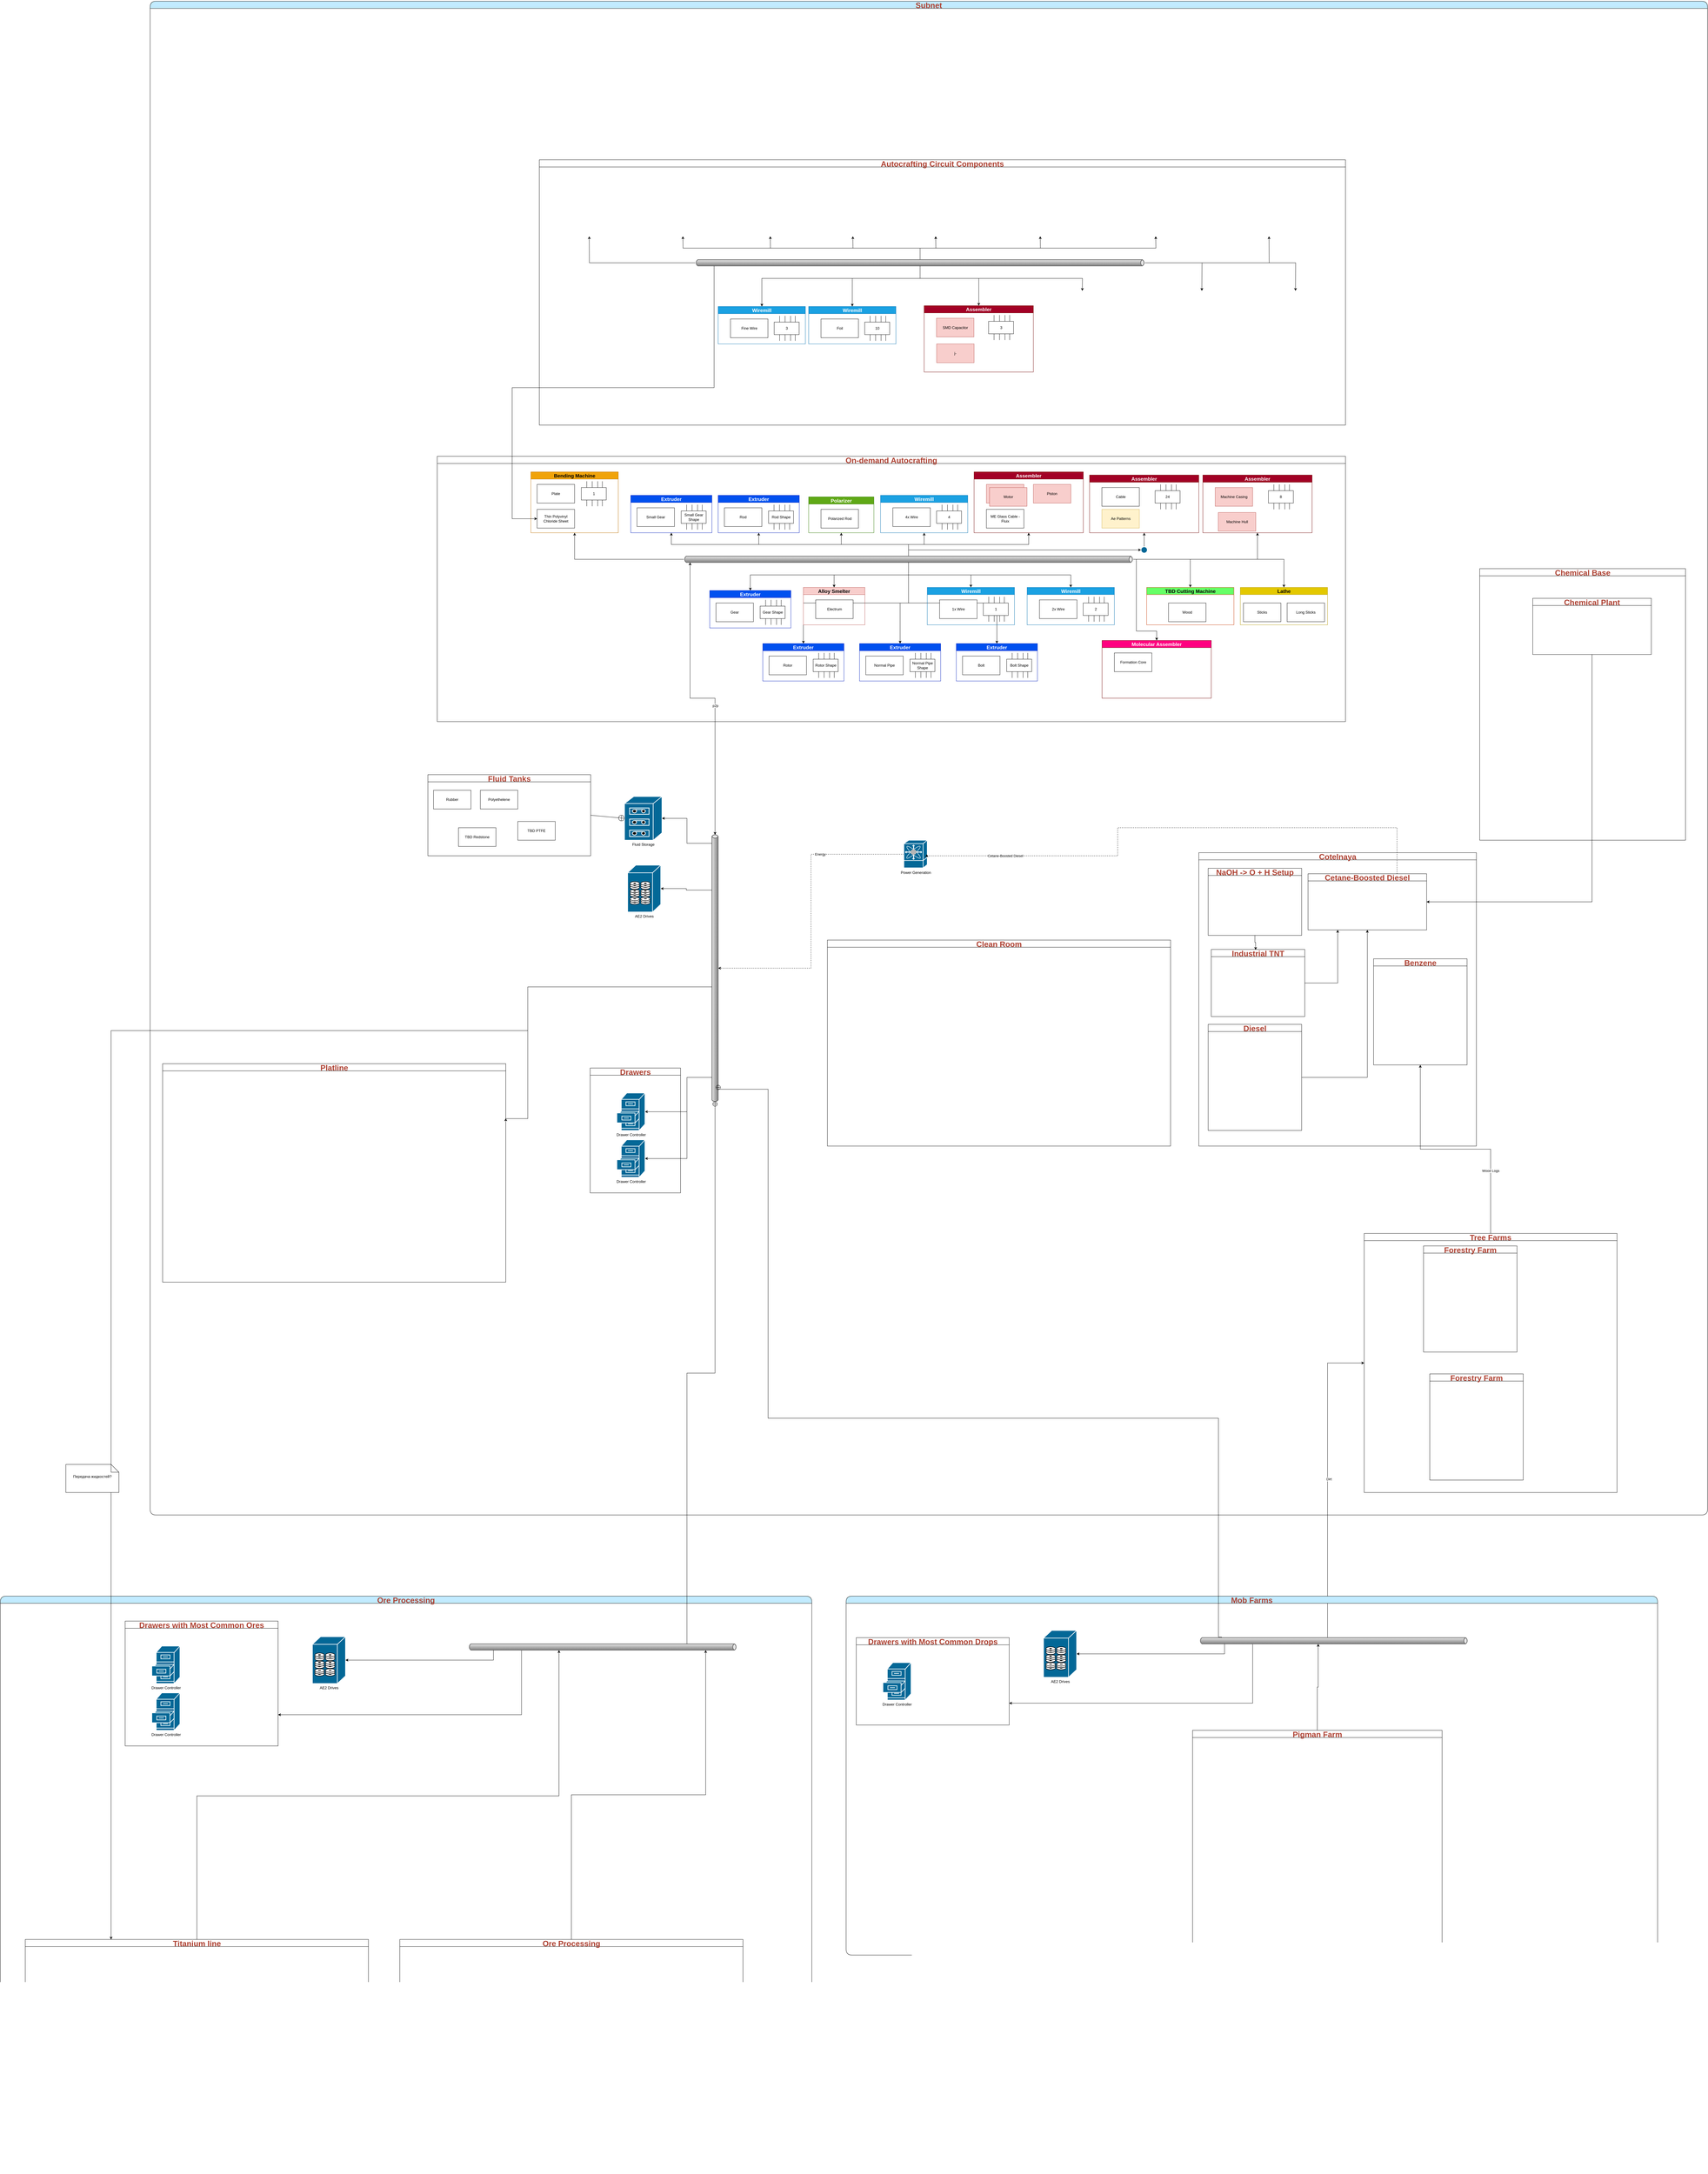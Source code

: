 <mxfile version="24.6.1" type="device">
  <diagram id="a45cf8ec-cd66-6f27-3ac3-be6e809c9e4a" name="Page-1">
    <mxGraphModel dx="11723" dy="5945" grid="1" gridSize="10" guides="1" tooltips="1" connect="1" arrows="1" fold="1" page="1" pageScale="1" pageWidth="827" pageHeight="1169" background="none" math="0" shadow="0">
      <root>
        <mxCell id="0" />
        <mxCell id="1" parent="0" />
        <mxCell id="vL3dKjhqyy4XHMDyM7x5-99" value="Subnet" style="swimlane;whiteSpace=wrap;html=1;labelBackgroundColor=none;labelBorderColor=none;fillStyle=solid;strokeWidth=1;fontSize=25;movable=1;resizable=1;rotatable=1;deletable=1;editable=1;locked=0;connectable=1;fontColor=#AE4132;rounded=1;arcSize=27;glass=0;fillColor=#C2EBFF;gradientColor=none;swimlaneFillColor=none;" vertex="1" parent="1">
          <mxGeometry x="-6380" y="-2350" width="4990" height="4850" as="geometry">
            <mxRectangle x="290" y="2620" width="100" height="30" as="alternateBounds" />
          </mxGeometry>
        </mxCell>
        <mxCell id="YsZEwqIlrMGw8hhRT2MK-174" value="AE2 Drives" style="shape=mxgraph.cisco.storage.fibre_channel_disk_subsystem;sketch=0;html=1;pointerEvents=1;dashed=0;fillColor=#036897;strokeColor=#ffffff;strokeWidth=2;verticalLabelPosition=bottom;verticalAlign=top;align=center;outlineConnect=0;" parent="vL3dKjhqyy4XHMDyM7x5-99" vertex="1">
          <mxGeometry x="1530" y="2768" width="106" height="150" as="geometry" />
        </mxCell>
        <mxCell id="NFJQ1bfltUm3ziyy1VrJ-93" style="edgeStyle=orthogonalEdgeStyle;rounded=0;orthogonalLoop=1;jettySize=auto;html=1;exitX=0;exitY=0;exitDx=370;exitDy=0;exitPerimeter=0;entryX=1;entryY=0.25;entryDx=0;entryDy=0;" parent="vL3dKjhqyy4XHMDyM7x5-99" source="NFJQ1bfltUm3ziyy1VrJ-34" target="NFJQ1bfltUm3ziyy1VrJ-69" edge="1">
          <mxGeometry relative="1" as="geometry">
            <Array as="points">
              <mxPoint x="1210" y="3158" />
              <mxPoint x="1210" y="3580" />
              <mxPoint x="1140" y="3580" />
            </Array>
          </mxGeometry>
        </mxCell>
        <mxCell id="NFJQ1bfltUm3ziyy1VrJ-34" value="" style="strokeWidth=2;strokeColor=#666666;dashed=0;align=center;html=1;fontSize=8;shape=mxgraph.eip.messageChannel;shadow=0;fillColor=#FFFFFF;gradientColor=none;fontColor=#F08705;fontStyle=0;rotation=-90;" parent="vL3dKjhqyy4XHMDyM7x5-99" vertex="1">
          <mxGeometry x="1380" y="3088" width="860" height="20" as="geometry" />
        </mxCell>
        <mxCell id="NFJQ1bfltUm3ziyy1VrJ-37" style="edgeStyle=orthogonalEdgeStyle;rounded=0;orthogonalLoop=1;jettySize=auto;html=1;exitX=0;exitY=0;exitDx=680;exitDy=0;exitPerimeter=0;entryX=1;entryY=0.5;entryDx=0;entryDy=0;entryPerimeter=0;" parent="vL3dKjhqyy4XHMDyM7x5-99" source="NFJQ1bfltUm3ziyy1VrJ-34" target="YsZEwqIlrMGw8hhRT2MK-174" edge="1">
          <mxGeometry relative="1" as="geometry" />
        </mxCell>
        <mxCell id="NFJQ1bfltUm3ziyy1VrJ-39" style="edgeStyle=orthogonalEdgeStyle;rounded=0;orthogonalLoop=1;jettySize=auto;html=1;exitX=0;exitY=0;exitDx=80;exitDy=0;exitPerimeter=0;entryX=1;entryY=0.5;entryDx=0;entryDy=0;entryPerimeter=0;" parent="vL3dKjhqyy4XHMDyM7x5-99" source="NFJQ1bfltUm3ziyy1VrJ-34" target="YsZEwqIlrMGw8hhRT2MK-173" edge="1">
          <mxGeometry relative="1" as="geometry">
            <Array as="points">
              <mxPoint x="1720" y="3448" />
              <mxPoint x="1720" y="3558" />
            </Array>
          </mxGeometry>
        </mxCell>
        <mxCell id="NFJQ1bfltUm3ziyy1VrJ-40" style="edgeStyle=orthogonalEdgeStyle;rounded=0;orthogonalLoop=1;jettySize=auto;html=1;exitX=0;exitY=0;exitDx=80;exitDy=0;exitPerimeter=0;entryX=1;entryY=0.5;entryDx=0;entryDy=0;entryPerimeter=0;" parent="vL3dKjhqyy4XHMDyM7x5-99" source="NFJQ1bfltUm3ziyy1VrJ-34" target="NFJQ1bfltUm3ziyy1VrJ-38" edge="1">
          <mxGeometry relative="1" as="geometry">
            <Array as="points">
              <mxPoint x="1720" y="3448" />
              <mxPoint x="1720" y="3708" />
            </Array>
          </mxGeometry>
        </mxCell>
        <mxCell id="NFJQ1bfltUm3ziyy1VrJ-43" value="Cotelnaya" style="swimlane;whiteSpace=wrap;html=1;labelBackgroundColor=none;labelBorderColor=none;fillStyle=solid;strokeWidth=1;fontSize=25;movable=1;resizable=1;rotatable=1;deletable=1;editable=1;locked=0;connectable=1;fontColor=#AE4132;" parent="vL3dKjhqyy4XHMDyM7x5-99" vertex="1">
          <mxGeometry x="3360" y="2728" width="889.5" height="940" as="geometry">
            <mxRectangle x="162" y="80" width="100" height="30" as="alternateBounds" />
          </mxGeometry>
        </mxCell>
        <mxCell id="NFJQ1bfltUm3ziyy1VrJ-87" style="edgeStyle=orthogonalEdgeStyle;rounded=0;orthogonalLoop=1;jettySize=auto;html=1;exitX=1;exitY=0.5;exitDx=0;exitDy=0;entryX=0.5;entryY=1;entryDx=0;entryDy=0;" parent="NFJQ1bfltUm3ziyy1VrJ-43" source="NFJQ1bfltUm3ziyy1VrJ-55" target="NFJQ1bfltUm3ziyy1VrJ-59" edge="1">
          <mxGeometry relative="1" as="geometry" />
        </mxCell>
        <mxCell id="NFJQ1bfltUm3ziyy1VrJ-55" value="Diesel" style="swimlane;whiteSpace=wrap;html=1;labelBackgroundColor=none;labelBorderColor=none;fillStyle=solid;strokeWidth=1;fontSize=25;movable=1;resizable=1;rotatable=1;deletable=1;editable=1;locked=0;connectable=1;fontColor=#AE4132;" parent="NFJQ1bfltUm3ziyy1VrJ-43" vertex="1">
          <mxGeometry x="30" y="550" width="299.5" height="340" as="geometry">
            <mxRectangle x="162" y="80" width="100" height="30" as="alternateBounds" />
          </mxGeometry>
        </mxCell>
        <mxCell id="NFJQ1bfltUm3ziyy1VrJ-58" value="Benzene" style="swimlane;whiteSpace=wrap;html=1;labelBackgroundColor=none;labelBorderColor=none;fillStyle=solid;strokeWidth=1;fontSize=25;movable=1;resizable=1;rotatable=1;deletable=1;editable=1;locked=0;connectable=1;fontColor=#AE4132;" parent="NFJQ1bfltUm3ziyy1VrJ-43" vertex="1">
          <mxGeometry x="560" y="340" width="299.5" height="340" as="geometry">
            <mxRectangle x="162" y="80" width="100" height="30" as="alternateBounds" />
          </mxGeometry>
        </mxCell>
        <mxCell id="NFJQ1bfltUm3ziyy1VrJ-59" value="Cetane-Boosted Diesel" style="swimlane;whiteSpace=wrap;html=1;labelBackgroundColor=none;labelBorderColor=none;fillStyle=solid;strokeWidth=1;fontSize=25;movable=1;resizable=1;rotatable=1;deletable=1;editable=1;locked=0;connectable=1;fontColor=#AE4132;" parent="NFJQ1bfltUm3ziyy1VrJ-43" vertex="1">
          <mxGeometry x="350" y="67.5" width="380" height="180" as="geometry">
            <mxRectangle x="162" y="80" width="100" height="30" as="alternateBounds" />
          </mxGeometry>
        </mxCell>
        <mxCell id="NFJQ1bfltUm3ziyy1VrJ-88" style="edgeStyle=orthogonalEdgeStyle;rounded=0;orthogonalLoop=1;jettySize=auto;html=1;exitX=1;exitY=0.5;exitDx=0;exitDy=0;entryX=0.25;entryY=1;entryDx=0;entryDy=0;" parent="NFJQ1bfltUm3ziyy1VrJ-43" source="NFJQ1bfltUm3ziyy1VrJ-75" target="NFJQ1bfltUm3ziyy1VrJ-59" edge="1">
          <mxGeometry relative="1" as="geometry">
            <mxPoint x="470" y="250" as="targetPoint" />
          </mxGeometry>
        </mxCell>
        <mxCell id="NFJQ1bfltUm3ziyy1VrJ-75" value="Industrial TNT" style="swimlane;whiteSpace=wrap;html=1;labelBackgroundColor=none;labelBorderColor=none;fillStyle=solid;strokeWidth=1;fontSize=25;movable=1;resizable=1;rotatable=1;deletable=1;editable=1;locked=0;connectable=1;fontColor=#AE4132;startSize=23;" parent="NFJQ1bfltUm3ziyy1VrJ-43" vertex="1">
          <mxGeometry x="40" y="310" width="299.5" height="215" as="geometry">
            <mxRectangle x="162" y="80" width="100" height="30" as="alternateBounds" />
          </mxGeometry>
        </mxCell>
        <mxCell id="NFJQ1bfltUm3ziyy1VrJ-76" value="NaOH -&amp;gt; O + H Setup" style="swimlane;whiteSpace=wrap;html=1;labelBackgroundColor=none;labelBorderColor=none;fillStyle=solid;strokeWidth=1;fontSize=25;movable=1;resizable=1;rotatable=1;deletable=1;editable=1;locked=0;connectable=1;fontColor=#AE4132;startSize=23;" parent="NFJQ1bfltUm3ziyy1VrJ-43" vertex="1">
          <mxGeometry x="30" y="50" width="299.5" height="215" as="geometry">
            <mxRectangle x="162" y="80" width="100" height="30" as="alternateBounds" />
          </mxGeometry>
        </mxCell>
        <mxCell id="NFJQ1bfltUm3ziyy1VrJ-86" style="edgeStyle=orthogonalEdgeStyle;rounded=0;orthogonalLoop=1;jettySize=auto;html=1;entryX=0.474;entryY=0.007;entryDx=0;entryDy=0;entryPerimeter=0;" parent="NFJQ1bfltUm3ziyy1VrJ-43" source="NFJQ1bfltUm3ziyy1VrJ-76" target="NFJQ1bfltUm3ziyy1VrJ-75" edge="1">
          <mxGeometry relative="1" as="geometry" />
        </mxCell>
        <mxCell id="NFJQ1bfltUm3ziyy1VrJ-60" value="On-demand Autocrafting" style="swimlane;whiteSpace=wrap;html=1;labelBackgroundColor=none;labelBorderColor=none;fillStyle=solid;strokeWidth=1;fontSize=25;movable=1;resizable=1;rotatable=1;deletable=1;editable=1;locked=0;connectable=1;fontColor=#AE4132;" parent="vL3dKjhqyy4XHMDyM7x5-99" vertex="1">
          <mxGeometry x="920" y="1458" width="2910" height="850" as="geometry">
            <mxRectangle x="162" y="80" width="100" height="30" as="alternateBounds" />
          </mxGeometry>
        </mxCell>
        <mxCell id="YsZEwqIlrMGw8hhRT2MK-258" style="edgeStyle=orthogonalEdgeStyle;rounded=0;orthogonalLoop=1;jettySize=auto;html=1;entryX=0.5;entryY=1;entryDx=0;entryDy=0;" parent="NFJQ1bfltUm3ziyy1VrJ-60" source="YsZEwqIlrMGw8hhRT2MK-177" target="YsZEwqIlrMGw8hhRT2MK-210" edge="1">
          <mxGeometry relative="1" as="geometry" />
        </mxCell>
        <mxCell id="YsZEwqIlrMGw8hhRT2MK-259" style="edgeStyle=orthogonalEdgeStyle;rounded=0;orthogonalLoop=1;jettySize=auto;html=1;entryX=0.5;entryY=1;entryDx=0;entryDy=0;" parent="NFJQ1bfltUm3ziyy1VrJ-60" source="YsZEwqIlrMGw8hhRT2MK-177" target="YsZEwqIlrMGw8hhRT2MK-212" edge="1">
          <mxGeometry relative="1" as="geometry" />
        </mxCell>
        <mxCell id="YsZEwqIlrMGw8hhRT2MK-261" style="edgeStyle=orthogonalEdgeStyle;rounded=0;orthogonalLoop=1;jettySize=auto;html=1;entryX=0.5;entryY=1;entryDx=0;entryDy=0;" parent="NFJQ1bfltUm3ziyy1VrJ-60" source="YsZEwqIlrMGw8hhRT2MK-177" target="YsZEwqIlrMGw8hhRT2MK-185" edge="1">
          <mxGeometry relative="1" as="geometry" />
        </mxCell>
        <mxCell id="YsZEwqIlrMGw8hhRT2MK-262" style="edgeStyle=orthogonalEdgeStyle;rounded=0;orthogonalLoop=1;jettySize=auto;html=1;exitX=0;exitY=0;exitDx=720;exitDy=0;exitPerimeter=0;entryX=0.5;entryY=1;entryDx=0;entryDy=0;" parent="NFJQ1bfltUm3ziyy1VrJ-60" source="YsZEwqIlrMGw8hhRT2MK-177" target="YsZEwqIlrMGw8hhRT2MK-183" edge="1">
          <mxGeometry relative="1" as="geometry" />
        </mxCell>
        <mxCell id="YsZEwqIlrMGw8hhRT2MK-263" style="edgeStyle=orthogonalEdgeStyle;rounded=0;orthogonalLoop=1;jettySize=auto;html=1;exitX=0;exitY=0;exitDx=720;exitDy=0;exitPerimeter=0;entryX=0.5;entryY=1;entryDx=0;entryDy=0;" parent="NFJQ1bfltUm3ziyy1VrJ-60" source="YsZEwqIlrMGw8hhRT2MK-177" target="YsZEwqIlrMGw8hhRT2MK-243" edge="1">
          <mxGeometry relative="1" as="geometry" />
        </mxCell>
        <mxCell id="YsZEwqIlrMGw8hhRT2MK-276" style="edgeStyle=orthogonalEdgeStyle;rounded=0;orthogonalLoop=1;jettySize=auto;html=1;entryX=0.5;entryY=1;entryDx=0;entryDy=0;" parent="NFJQ1bfltUm3ziyy1VrJ-60" source="YsZEwqIlrMGw8hhRT2MK-177" target="YsZEwqIlrMGw8hhRT2MK-264" edge="1">
          <mxGeometry relative="1" as="geometry" />
        </mxCell>
        <mxCell id="NFJQ1bfltUm3ziyy1VrJ-5" style="edgeStyle=orthogonalEdgeStyle;rounded=0;orthogonalLoop=1;jettySize=auto;html=1;exitX=0;exitY=0;exitDx=720;exitDy=0;exitPerimeter=0;entryX=0;entryY=0.5;entryDx=0;entryDy=0;entryPerimeter=0;" parent="NFJQ1bfltUm3ziyy1VrJ-60" source="YsZEwqIlrMGw8hhRT2MK-177" target="KNQiklrvv8pT1MfDeapu-250" edge="1">
          <mxGeometry relative="1" as="geometry" />
        </mxCell>
        <mxCell id="NFJQ1bfltUm3ziyy1VrJ-20" style="edgeStyle=orthogonalEdgeStyle;rounded=0;orthogonalLoop=1;jettySize=auto;html=1;entryX=0.5;entryY=0;entryDx=0;entryDy=0;" parent="NFJQ1bfltUm3ziyy1VrJ-60" source="YsZEwqIlrMGw8hhRT2MK-177" target="NFJQ1bfltUm3ziyy1VrJ-8" edge="1">
          <mxGeometry relative="1" as="geometry" />
        </mxCell>
        <mxCell id="NFJQ1bfltUm3ziyy1VrJ-33" style="edgeStyle=orthogonalEdgeStyle;rounded=0;orthogonalLoop=1;jettySize=auto;html=1;entryX=0.5;entryY=0;entryDx=0;entryDy=0;" parent="NFJQ1bfltUm3ziyy1VrJ-60" source="YsZEwqIlrMGw8hhRT2MK-177" target="NFJQ1bfltUm3ziyy1VrJ-21" edge="1">
          <mxGeometry relative="1" as="geometry" />
        </mxCell>
        <mxCell id="j9QDS7kkJwd9Z1fgWVkZ-15" style="edgeStyle=orthogonalEdgeStyle;rounded=0;orthogonalLoop=1;jettySize=auto;html=1;entryX=0.5;entryY=1;entryDx=0;entryDy=0;" parent="NFJQ1bfltUm3ziyy1VrJ-60" source="YsZEwqIlrMGw8hhRT2MK-177" target="j9QDS7kkJwd9Z1fgWVkZ-3" edge="1">
          <mxGeometry relative="1" as="geometry" />
        </mxCell>
        <mxCell id="upwc3kYoFRs_-4N6vKc7-13" style="edgeStyle=orthogonalEdgeStyle;rounded=0;orthogonalLoop=1;jettySize=auto;html=1;entryX=0.5;entryY=0;entryDx=0;entryDy=0;" parent="NFJQ1bfltUm3ziyy1VrJ-60" source="YsZEwqIlrMGw8hhRT2MK-177" target="upwc3kYoFRs_-4N6vKc7-1" edge="1">
          <mxGeometry relative="1" as="geometry" />
        </mxCell>
        <mxCell id="upwc3kYoFRs_-4N6vKc7-19" style="edgeStyle=orthogonalEdgeStyle;rounded=0;orthogonalLoop=1;jettySize=auto;html=1;entryX=0.5;entryY=0;entryDx=0;entryDy=0;" parent="NFJQ1bfltUm3ziyy1VrJ-60" source="YsZEwqIlrMGw8hhRT2MK-177" target="upwc3kYoFRs_-4N6vKc7-17" edge="1">
          <mxGeometry relative="1" as="geometry" />
        </mxCell>
        <mxCell id="Gd0-ZIJzIx3oE0K_9gGW-183" style="edgeStyle=orthogonalEdgeStyle;rounded=0;orthogonalLoop=1;jettySize=auto;html=1;exitX=0;exitY=1;exitDx=720;exitDy=0;exitPerimeter=0;entryX=0.5;entryY=0;entryDx=0;entryDy=0;" parent="NFJQ1bfltUm3ziyy1VrJ-60" source="YsZEwqIlrMGw8hhRT2MK-177" target="Gd0-ZIJzIx3oE0K_9gGW-134" edge="1">
          <mxGeometry relative="1" as="geometry" />
        </mxCell>
        <mxCell id="Gd0-ZIJzIx3oE0K_9gGW-184" style="edgeStyle=orthogonalEdgeStyle;rounded=0;orthogonalLoop=1;jettySize=auto;html=1;exitX=0;exitY=1;exitDx=720;exitDy=0;exitPerimeter=0;entryX=0.5;entryY=0;entryDx=0;entryDy=0;" parent="NFJQ1bfltUm3ziyy1VrJ-60" source="YsZEwqIlrMGw8hhRT2MK-177" target="Gd0-ZIJzIx3oE0K_9gGW-146" edge="1">
          <mxGeometry relative="1" as="geometry" />
        </mxCell>
        <mxCell id="Gd0-ZIJzIx3oE0K_9gGW-185" style="edgeStyle=orthogonalEdgeStyle;rounded=0;orthogonalLoop=1;jettySize=auto;html=1;exitX=0;exitY=1;exitDx=720;exitDy=0;exitPerimeter=0;entryX=0.5;entryY=0;entryDx=0;entryDy=0;" parent="NFJQ1bfltUm3ziyy1VrJ-60" source="YsZEwqIlrMGw8hhRT2MK-177" target="Gd0-ZIJzIx3oE0K_9gGW-159" edge="1">
          <mxGeometry relative="1" as="geometry" />
        </mxCell>
        <mxCell id="Gd0-ZIJzIx3oE0K_9gGW-186" style="edgeStyle=orthogonalEdgeStyle;rounded=0;orthogonalLoop=1;jettySize=auto;html=1;entryX=0.5;entryY=0;entryDx=0;entryDy=0;" parent="NFJQ1bfltUm3ziyy1VrJ-60" source="YsZEwqIlrMGw8hhRT2MK-177" target="Gd0-ZIJzIx3oE0K_9gGW-171" edge="1">
          <mxGeometry relative="1" as="geometry">
            <Array as="points">
              <mxPoint x="1510" y="380" />
              <mxPoint x="1003" y="380" />
            </Array>
          </mxGeometry>
        </mxCell>
        <mxCell id="KNQiklrvv8pT1MfDeapu-248" style="edgeStyle=orthogonalEdgeStyle;rounded=0;orthogonalLoop=1;jettySize=auto;html=1;entryX=0.5;entryY=0;entryDx=0;entryDy=0;" parent="NFJQ1bfltUm3ziyy1VrJ-60" source="YsZEwqIlrMGw8hhRT2MK-177" target="KNQiklrvv8pT1MfDeapu-221" edge="1">
          <mxGeometry relative="1" as="geometry">
            <Array as="points">
              <mxPoint x="2240" y="330" />
              <mxPoint x="2240" y="560" />
              <mxPoint x="2305" y="560" />
            </Array>
          </mxGeometry>
        </mxCell>
        <mxCell id="YsZEwqIlrMGw8hhRT2MK-177" value="" style="strokeWidth=2;strokeColor=#666666;dashed=0;align=center;html=1;fontSize=8;shape=mxgraph.eip.messageChannel;shadow=0;fillColor=#FFFFFF;gradientColor=none;fontColor=#F08705;fontStyle=0" parent="NFJQ1bfltUm3ziyy1VrJ-60" vertex="1">
          <mxGeometry x="790" y="320" width="1440" height="20" as="geometry" />
        </mxCell>
        <mxCell id="YsZEwqIlrMGw8hhRT2MK-183" value="Extruder" style="swimlane;whiteSpace=wrap;html=1;labelBackgroundColor=none;labelBorderColor=none;fillStyle=solid;fillColor=#0050ef;strokeWidth=1;fontSize=16;strokeColor=#001DBC;fontColor=#ffffff;movable=1;resizable=1;rotatable=1;deletable=1;editable=1;locked=0;connectable=1;" parent="NFJQ1bfltUm3ziyy1VrJ-60" vertex="1">
          <mxGeometry x="900" y="125" width="260" height="120" as="geometry">
            <mxRectangle x="162" y="80" width="100" height="30" as="alternateBounds" />
          </mxGeometry>
        </mxCell>
        <mxCell id="YsZEwqIlrMGw8hhRT2MK-184" value="Rod" style="rounded=0;whiteSpace=wrap;html=1;" parent="YsZEwqIlrMGw8hhRT2MK-183" vertex="1">
          <mxGeometry x="20" y="40" width="120" height="60" as="geometry" />
        </mxCell>
        <mxCell id="YsZEwqIlrMGw8hhRT2MK-200" value="" style="group" parent="YsZEwqIlrMGw8hhRT2MK-183" vertex="1" connectable="0">
          <mxGeometry x="161.5" y="30" width="80" height="80" as="geometry" />
        </mxCell>
        <mxCell id="YsZEwqIlrMGw8hhRT2MK-201" style="edgeStyle=orthogonalEdgeStyle;rounded=0;orthogonalLoop=1;jettySize=auto;html=1;exitX=0.25;exitY=0;exitDx=0;exitDy=0;endArrow=none;endFill=0;" parent="YsZEwqIlrMGw8hhRT2MK-200" source="YsZEwqIlrMGw8hhRT2MK-209" edge="1">
          <mxGeometry relative="1" as="geometry">
            <mxPoint x="17.5" as="targetPoint" />
          </mxGeometry>
        </mxCell>
        <mxCell id="YsZEwqIlrMGw8hhRT2MK-202" style="edgeStyle=orthogonalEdgeStyle;rounded=0;orthogonalLoop=1;jettySize=auto;html=1;exitX=0.5;exitY=0;exitDx=0;exitDy=0;endArrow=none;endFill=0;" parent="YsZEwqIlrMGw8hhRT2MK-200" source="YsZEwqIlrMGw8hhRT2MK-209" edge="1">
          <mxGeometry relative="1" as="geometry">
            <mxPoint x="35" as="targetPoint" />
          </mxGeometry>
        </mxCell>
        <mxCell id="YsZEwqIlrMGw8hhRT2MK-203" style="edgeStyle=orthogonalEdgeStyle;rounded=0;orthogonalLoop=1;jettySize=auto;html=1;exitX=0.75;exitY=0;exitDx=0;exitDy=0;endArrow=none;endFill=0;" parent="YsZEwqIlrMGw8hhRT2MK-200" source="YsZEwqIlrMGw8hhRT2MK-209" edge="1">
          <mxGeometry relative="1" as="geometry">
            <mxPoint x="52.5" as="targetPoint" />
          </mxGeometry>
        </mxCell>
        <mxCell id="YsZEwqIlrMGw8hhRT2MK-204" style="edgeStyle=orthogonalEdgeStyle;rounded=0;orthogonalLoop=1;jettySize=auto;html=1;exitX=0.25;exitY=1;exitDx=0;exitDy=0;endArrow=none;endFill=0;" parent="YsZEwqIlrMGw8hhRT2MK-200" source="YsZEwqIlrMGw8hhRT2MK-209" edge="1">
          <mxGeometry relative="1" as="geometry">
            <mxPoint x="17.5" y="80" as="targetPoint" />
          </mxGeometry>
        </mxCell>
        <mxCell id="YsZEwqIlrMGw8hhRT2MK-205" style="edgeStyle=orthogonalEdgeStyle;rounded=0;orthogonalLoop=1;jettySize=auto;html=1;exitX=0.5;exitY=1;exitDx=0;exitDy=0;endArrow=none;endFill=0;" parent="YsZEwqIlrMGw8hhRT2MK-200" source="YsZEwqIlrMGw8hhRT2MK-209" edge="1">
          <mxGeometry relative="1" as="geometry">
            <mxPoint x="35" y="80" as="targetPoint" />
          </mxGeometry>
        </mxCell>
        <mxCell id="YsZEwqIlrMGw8hhRT2MK-206" style="edgeStyle=orthogonalEdgeStyle;rounded=0;orthogonalLoop=1;jettySize=auto;html=1;exitX=0.75;exitY=1;exitDx=0;exitDy=0;endArrow=none;endFill=0;" parent="YsZEwqIlrMGw8hhRT2MK-200" source="YsZEwqIlrMGw8hhRT2MK-209" edge="1">
          <mxGeometry relative="1" as="geometry">
            <mxPoint x="52.5" y="80" as="targetPoint" />
          </mxGeometry>
        </mxCell>
        <mxCell id="YsZEwqIlrMGw8hhRT2MK-207" style="edgeStyle=orthogonalEdgeStyle;rounded=0;orthogonalLoop=1;jettySize=auto;html=1;exitX=0.75;exitY=1;exitDx=0;exitDy=0;endArrow=none;endFill=0;" parent="YsZEwqIlrMGw8hhRT2MK-200" source="YsZEwqIlrMGw8hhRT2MK-209" edge="1">
          <mxGeometry relative="1" as="geometry">
            <mxPoint x="67.5" y="80" as="targetPoint" />
          </mxGeometry>
        </mxCell>
        <mxCell id="YsZEwqIlrMGw8hhRT2MK-208" style="edgeStyle=orthogonalEdgeStyle;rounded=0;orthogonalLoop=1;jettySize=auto;html=1;exitX=0.75;exitY=0;exitDx=0;exitDy=0;endArrow=none;endFill=0;" parent="YsZEwqIlrMGw8hhRT2MK-200" source="YsZEwqIlrMGw8hhRT2MK-209" edge="1">
          <mxGeometry relative="1" as="geometry">
            <mxPoint x="67.5" as="targetPoint" />
          </mxGeometry>
        </mxCell>
        <mxCell id="YsZEwqIlrMGw8hhRT2MK-209" value="Rod Shape" style="rounded=0;whiteSpace=wrap;html=1;" parent="YsZEwqIlrMGw8hhRT2MK-200" vertex="1">
          <mxGeometry y="20" width="80" height="40" as="geometry" />
        </mxCell>
        <mxCell id="YsZEwqIlrMGw8hhRT2MK-185" value="Polarizer" style="swimlane;whiteSpace=wrap;html=1;labelBackgroundColor=none;labelBorderColor=none;fillStyle=solid;fillColor=#60a917;strokeWidth=1;fontSize=16;strokeColor=#2D7600;fontColor=#ffffff;movable=1;resizable=1;rotatable=1;deletable=1;editable=1;locked=0;connectable=1;" parent="NFJQ1bfltUm3ziyy1VrJ-60" vertex="1">
          <mxGeometry x="1190" y="130" width="209" height="115" as="geometry">
            <mxRectangle x="162" y="80" width="100" height="30" as="alternateBounds" />
          </mxGeometry>
        </mxCell>
        <mxCell id="YsZEwqIlrMGw8hhRT2MK-189" value="Polarized Rod" style="rounded=0;whiteSpace=wrap;html=1;" parent="YsZEwqIlrMGw8hhRT2MK-185" vertex="1">
          <mxGeometry x="39.5" y="40" width="120" height="60" as="geometry" />
        </mxCell>
        <mxCell id="YsZEwqIlrMGw8hhRT2MK-210" value="Wiremill" style="swimlane;whiteSpace=wrap;html=1;labelBackgroundColor=none;labelBorderColor=none;fillStyle=solid;fillColor=#1ba1e2;strokeWidth=1;fontSize=16;strokeColor=#006EAF;fontColor=#ffffff;movable=1;resizable=1;rotatable=1;deletable=1;editable=1;locked=0;connectable=1;" parent="NFJQ1bfltUm3ziyy1VrJ-60" vertex="1">
          <mxGeometry x="1420.25" y="125" width="279.5" height="120" as="geometry">
            <mxRectangle x="162" y="80" width="100" height="30" as="alternateBounds" />
          </mxGeometry>
        </mxCell>
        <mxCell id="YsZEwqIlrMGw8hhRT2MK-211" value="4x Wire" style="rounded=0;whiteSpace=wrap;html=1;" parent="YsZEwqIlrMGw8hhRT2MK-210" vertex="1">
          <mxGeometry x="39.5" y="40" width="120" height="60" as="geometry" />
        </mxCell>
        <mxCell id="YsZEwqIlrMGw8hhRT2MK-199" value="" style="group" parent="YsZEwqIlrMGw8hhRT2MK-210" vertex="1" connectable="0">
          <mxGeometry x="179.5" y="30" width="80" height="80" as="geometry" />
        </mxCell>
        <mxCell id="YsZEwqIlrMGw8hhRT2MK-191" style="edgeStyle=orthogonalEdgeStyle;rounded=0;orthogonalLoop=1;jettySize=auto;html=1;exitX=0.25;exitY=0;exitDx=0;exitDy=0;endArrow=none;endFill=0;" parent="YsZEwqIlrMGw8hhRT2MK-199" source="YsZEwqIlrMGw8hhRT2MK-190" edge="1">
          <mxGeometry relative="1" as="geometry">
            <mxPoint x="17.5" as="targetPoint" />
          </mxGeometry>
        </mxCell>
        <mxCell id="YsZEwqIlrMGw8hhRT2MK-192" style="edgeStyle=orthogonalEdgeStyle;rounded=0;orthogonalLoop=1;jettySize=auto;html=1;exitX=0.5;exitY=0;exitDx=0;exitDy=0;endArrow=none;endFill=0;" parent="YsZEwqIlrMGw8hhRT2MK-199" source="YsZEwqIlrMGw8hhRT2MK-190" edge="1">
          <mxGeometry relative="1" as="geometry">
            <mxPoint x="35" as="targetPoint" />
          </mxGeometry>
        </mxCell>
        <mxCell id="YsZEwqIlrMGw8hhRT2MK-193" style="edgeStyle=orthogonalEdgeStyle;rounded=0;orthogonalLoop=1;jettySize=auto;html=1;exitX=0.75;exitY=0;exitDx=0;exitDy=0;endArrow=none;endFill=0;" parent="YsZEwqIlrMGw8hhRT2MK-199" source="YsZEwqIlrMGw8hhRT2MK-190" edge="1">
          <mxGeometry relative="1" as="geometry">
            <mxPoint x="52.5" as="targetPoint" />
          </mxGeometry>
        </mxCell>
        <mxCell id="YsZEwqIlrMGw8hhRT2MK-194" style="edgeStyle=orthogonalEdgeStyle;rounded=0;orthogonalLoop=1;jettySize=auto;html=1;exitX=0.25;exitY=1;exitDx=0;exitDy=0;endArrow=none;endFill=0;" parent="YsZEwqIlrMGw8hhRT2MK-199" source="YsZEwqIlrMGw8hhRT2MK-190" edge="1">
          <mxGeometry relative="1" as="geometry">
            <mxPoint x="17.5" y="80" as="targetPoint" />
          </mxGeometry>
        </mxCell>
        <mxCell id="YsZEwqIlrMGw8hhRT2MK-195" style="edgeStyle=orthogonalEdgeStyle;rounded=0;orthogonalLoop=1;jettySize=auto;html=1;exitX=0.5;exitY=1;exitDx=0;exitDy=0;endArrow=none;endFill=0;" parent="YsZEwqIlrMGw8hhRT2MK-199" source="YsZEwqIlrMGw8hhRT2MK-190" edge="1">
          <mxGeometry relative="1" as="geometry">
            <mxPoint x="35" y="80" as="targetPoint" />
          </mxGeometry>
        </mxCell>
        <mxCell id="YsZEwqIlrMGw8hhRT2MK-196" style="edgeStyle=orthogonalEdgeStyle;rounded=0;orthogonalLoop=1;jettySize=auto;html=1;exitX=0.75;exitY=1;exitDx=0;exitDy=0;endArrow=none;endFill=0;" parent="YsZEwqIlrMGw8hhRT2MK-199" source="YsZEwqIlrMGw8hhRT2MK-190" edge="1">
          <mxGeometry relative="1" as="geometry">
            <mxPoint x="52.5" y="80" as="targetPoint" />
          </mxGeometry>
        </mxCell>
        <mxCell id="YsZEwqIlrMGw8hhRT2MK-197" style="edgeStyle=orthogonalEdgeStyle;rounded=0;orthogonalLoop=1;jettySize=auto;html=1;exitX=0.75;exitY=1;exitDx=0;exitDy=0;endArrow=none;endFill=0;" parent="YsZEwqIlrMGw8hhRT2MK-199" source="YsZEwqIlrMGw8hhRT2MK-190" edge="1">
          <mxGeometry relative="1" as="geometry">
            <mxPoint x="67.5" y="80" as="targetPoint" />
          </mxGeometry>
        </mxCell>
        <mxCell id="YsZEwqIlrMGw8hhRT2MK-198" style="edgeStyle=orthogonalEdgeStyle;rounded=0;orthogonalLoop=1;jettySize=auto;html=1;exitX=0.75;exitY=0;exitDx=0;exitDy=0;endArrow=none;endFill=0;" parent="YsZEwqIlrMGw8hhRT2MK-199" source="YsZEwqIlrMGw8hhRT2MK-190" edge="1">
          <mxGeometry relative="1" as="geometry">
            <mxPoint x="67.5" as="targetPoint" />
          </mxGeometry>
        </mxCell>
        <mxCell id="YsZEwqIlrMGw8hhRT2MK-190" value="4" style="rounded=0;whiteSpace=wrap;html=1;" parent="YsZEwqIlrMGw8hhRT2MK-199" vertex="1">
          <mxGeometry y="20" width="80" height="40" as="geometry" />
        </mxCell>
        <mxCell id="YsZEwqIlrMGw8hhRT2MK-212" value="Assembler" style="swimlane;whiteSpace=wrap;html=1;labelBackgroundColor=none;labelBorderColor=none;fillStyle=solid;fillColor=#a20025;strokeWidth=1;fontSize=16;strokeColor=#6F0000;fontColor=#ffffff;movable=1;resizable=1;rotatable=1;deletable=1;editable=1;locked=0;connectable=1;" parent="NFJQ1bfltUm3ziyy1VrJ-60" vertex="1">
          <mxGeometry x="1720" y="50" width="350" height="195" as="geometry">
            <mxRectangle x="162" y="80" width="100" height="30" as="alternateBounds" />
          </mxGeometry>
        </mxCell>
        <mxCell id="YsZEwqIlrMGw8hhRT2MK-225" value="Motor" style="rounded=0;whiteSpace=wrap;html=1;fillColor=#f8cecc;strokeColor=#b85450;" parent="YsZEwqIlrMGw8hhRT2MK-212" vertex="1">
          <mxGeometry x="39.5" y="40" width="120" height="60" as="geometry" />
        </mxCell>
        <mxCell id="YsZEwqIlrMGw8hhRT2MK-236" value="Piston" style="rounded=0;whiteSpace=wrap;html=1;fillColor=#f8cecc;strokeColor=#b85450;" parent="YsZEwqIlrMGw8hhRT2MK-212" vertex="1">
          <mxGeometry x="190" y="40" width="120" height="60" as="geometry" />
        </mxCell>
        <mxCell id="KNQiklrvv8pT1MfDeapu-247" value="ME Glass Cable - Fluix" style="rounded=0;whiteSpace=wrap;html=1;" parent="YsZEwqIlrMGw8hhRT2MK-212" vertex="1">
          <mxGeometry x="39.5" y="120" width="120" height="60" as="geometry" />
        </mxCell>
        <mxCell id="YsZEwqIlrMGw8hhRT2MK-243" value="Extruder" style="swimlane;whiteSpace=wrap;html=1;labelBackgroundColor=none;labelBorderColor=none;fillStyle=solid;fillColor=#0050ef;strokeWidth=1;fontSize=16;strokeColor=#001DBC;fontColor=#ffffff;movable=1;resizable=1;rotatable=1;deletable=1;editable=1;locked=0;connectable=1;" parent="NFJQ1bfltUm3ziyy1VrJ-60" vertex="1">
          <mxGeometry x="620" y="125" width="260" height="120" as="geometry">
            <mxRectangle x="162" y="80" width="100" height="30" as="alternateBounds" />
          </mxGeometry>
        </mxCell>
        <mxCell id="YsZEwqIlrMGw8hhRT2MK-244" value="Small Gear" style="rounded=0;whiteSpace=wrap;html=1;" parent="YsZEwqIlrMGw8hhRT2MK-243" vertex="1">
          <mxGeometry x="20" y="40" width="120" height="60" as="geometry" />
        </mxCell>
        <mxCell id="YsZEwqIlrMGw8hhRT2MK-245" value="" style="group" parent="YsZEwqIlrMGw8hhRT2MK-243" vertex="1" connectable="0">
          <mxGeometry x="161.5" y="30" width="80" height="80" as="geometry" />
        </mxCell>
        <mxCell id="YsZEwqIlrMGw8hhRT2MK-246" style="edgeStyle=orthogonalEdgeStyle;rounded=0;orthogonalLoop=1;jettySize=auto;html=1;exitX=0.25;exitY=0;exitDx=0;exitDy=0;endArrow=none;endFill=0;" parent="YsZEwqIlrMGw8hhRT2MK-245" source="YsZEwqIlrMGw8hhRT2MK-254" edge="1">
          <mxGeometry relative="1" as="geometry">
            <mxPoint x="17.5" as="targetPoint" />
          </mxGeometry>
        </mxCell>
        <mxCell id="YsZEwqIlrMGw8hhRT2MK-247" style="edgeStyle=orthogonalEdgeStyle;rounded=0;orthogonalLoop=1;jettySize=auto;html=1;exitX=0.5;exitY=0;exitDx=0;exitDy=0;endArrow=none;endFill=0;" parent="YsZEwqIlrMGw8hhRT2MK-245" source="YsZEwqIlrMGw8hhRT2MK-254" edge="1">
          <mxGeometry relative="1" as="geometry">
            <mxPoint x="35" as="targetPoint" />
          </mxGeometry>
        </mxCell>
        <mxCell id="YsZEwqIlrMGw8hhRT2MK-248" style="edgeStyle=orthogonalEdgeStyle;rounded=0;orthogonalLoop=1;jettySize=auto;html=1;exitX=0.75;exitY=0;exitDx=0;exitDy=0;endArrow=none;endFill=0;" parent="YsZEwqIlrMGw8hhRT2MK-245" source="YsZEwqIlrMGw8hhRT2MK-254" edge="1">
          <mxGeometry relative="1" as="geometry">
            <mxPoint x="52.5" as="targetPoint" />
          </mxGeometry>
        </mxCell>
        <mxCell id="YsZEwqIlrMGw8hhRT2MK-249" style="edgeStyle=orthogonalEdgeStyle;rounded=0;orthogonalLoop=1;jettySize=auto;html=1;exitX=0.25;exitY=1;exitDx=0;exitDy=0;endArrow=none;endFill=0;" parent="YsZEwqIlrMGw8hhRT2MK-245" source="YsZEwqIlrMGw8hhRT2MK-254" edge="1">
          <mxGeometry relative="1" as="geometry">
            <mxPoint x="17.5" y="80" as="targetPoint" />
          </mxGeometry>
        </mxCell>
        <mxCell id="YsZEwqIlrMGw8hhRT2MK-250" style="edgeStyle=orthogonalEdgeStyle;rounded=0;orthogonalLoop=1;jettySize=auto;html=1;exitX=0.5;exitY=1;exitDx=0;exitDy=0;endArrow=none;endFill=0;" parent="YsZEwqIlrMGw8hhRT2MK-245" source="YsZEwqIlrMGw8hhRT2MK-254" edge="1">
          <mxGeometry relative="1" as="geometry">
            <mxPoint x="35" y="80" as="targetPoint" />
          </mxGeometry>
        </mxCell>
        <mxCell id="YsZEwqIlrMGw8hhRT2MK-251" style="edgeStyle=orthogonalEdgeStyle;rounded=0;orthogonalLoop=1;jettySize=auto;html=1;exitX=0.75;exitY=1;exitDx=0;exitDy=0;endArrow=none;endFill=0;" parent="YsZEwqIlrMGw8hhRT2MK-245" source="YsZEwqIlrMGw8hhRT2MK-254" edge="1">
          <mxGeometry relative="1" as="geometry">
            <mxPoint x="52.5" y="80" as="targetPoint" />
          </mxGeometry>
        </mxCell>
        <mxCell id="YsZEwqIlrMGw8hhRT2MK-252" style="edgeStyle=orthogonalEdgeStyle;rounded=0;orthogonalLoop=1;jettySize=auto;html=1;exitX=0.75;exitY=1;exitDx=0;exitDy=0;endArrow=none;endFill=0;" parent="YsZEwqIlrMGw8hhRT2MK-245" source="YsZEwqIlrMGw8hhRT2MK-254" edge="1">
          <mxGeometry relative="1" as="geometry">
            <mxPoint x="67.5" y="80" as="targetPoint" />
          </mxGeometry>
        </mxCell>
        <mxCell id="YsZEwqIlrMGw8hhRT2MK-253" style="edgeStyle=orthogonalEdgeStyle;rounded=0;orthogonalLoop=1;jettySize=auto;html=1;exitX=0.75;exitY=0;exitDx=0;exitDy=0;endArrow=none;endFill=0;" parent="YsZEwqIlrMGw8hhRT2MK-245" source="YsZEwqIlrMGw8hhRT2MK-254" edge="1">
          <mxGeometry relative="1" as="geometry">
            <mxPoint x="67.5" as="targetPoint" />
          </mxGeometry>
        </mxCell>
        <mxCell id="YsZEwqIlrMGw8hhRT2MK-254" value="Small Gear Shape" style="rounded=0;whiteSpace=wrap;html=1;" parent="YsZEwqIlrMGw8hhRT2MK-245" vertex="1">
          <mxGeometry y="20" width="80" height="40" as="geometry" />
        </mxCell>
        <mxCell id="YsZEwqIlrMGw8hhRT2MK-264" value="Bending Machine" style="swimlane;whiteSpace=wrap;html=1;labelBackgroundColor=none;labelBorderColor=none;fillStyle=solid;fillColor=#f0a30a;strokeWidth=1;fontSize=16;strokeColor=#BD7000;fontColor=#000000;movable=1;resizable=1;rotatable=1;deletable=1;editable=1;locked=0;connectable=1;startSize=23;" parent="NFJQ1bfltUm3ziyy1VrJ-60" vertex="1">
          <mxGeometry x="300" y="50" width="280" height="195" as="geometry">
            <mxRectangle x="162" y="80" width="100" height="30" as="alternateBounds" />
          </mxGeometry>
        </mxCell>
        <mxCell id="YsZEwqIlrMGw8hhRT2MK-265" value="Plate" style="rounded=0;whiteSpace=wrap;html=1;" parent="YsZEwqIlrMGw8hhRT2MK-264" vertex="1">
          <mxGeometry x="20" y="40" width="120" height="60" as="geometry" />
        </mxCell>
        <mxCell id="YsZEwqIlrMGw8hhRT2MK-266" value="" style="group" parent="YsZEwqIlrMGw8hhRT2MK-264" vertex="1" connectable="0">
          <mxGeometry x="161.5" y="30" width="80" height="80" as="geometry" />
        </mxCell>
        <mxCell id="YsZEwqIlrMGw8hhRT2MK-267" style="edgeStyle=orthogonalEdgeStyle;rounded=0;orthogonalLoop=1;jettySize=auto;html=1;exitX=0.25;exitY=0;exitDx=0;exitDy=0;endArrow=none;endFill=0;" parent="YsZEwqIlrMGw8hhRT2MK-266" source="YsZEwqIlrMGw8hhRT2MK-275" edge="1">
          <mxGeometry relative="1" as="geometry">
            <mxPoint x="17.5" as="targetPoint" />
          </mxGeometry>
        </mxCell>
        <mxCell id="YsZEwqIlrMGw8hhRT2MK-268" style="edgeStyle=orthogonalEdgeStyle;rounded=0;orthogonalLoop=1;jettySize=auto;html=1;exitX=0.5;exitY=0;exitDx=0;exitDy=0;endArrow=none;endFill=0;" parent="YsZEwqIlrMGw8hhRT2MK-266" source="YsZEwqIlrMGw8hhRT2MK-275" edge="1">
          <mxGeometry relative="1" as="geometry">
            <mxPoint x="35" as="targetPoint" />
          </mxGeometry>
        </mxCell>
        <mxCell id="YsZEwqIlrMGw8hhRT2MK-269" style="edgeStyle=orthogonalEdgeStyle;rounded=0;orthogonalLoop=1;jettySize=auto;html=1;exitX=0.75;exitY=0;exitDx=0;exitDy=0;endArrow=none;endFill=0;" parent="YsZEwqIlrMGw8hhRT2MK-266" source="YsZEwqIlrMGw8hhRT2MK-275" edge="1">
          <mxGeometry relative="1" as="geometry">
            <mxPoint x="52.5" as="targetPoint" />
          </mxGeometry>
        </mxCell>
        <mxCell id="YsZEwqIlrMGw8hhRT2MK-270" style="edgeStyle=orthogonalEdgeStyle;rounded=0;orthogonalLoop=1;jettySize=auto;html=1;exitX=0.25;exitY=1;exitDx=0;exitDy=0;endArrow=none;endFill=0;" parent="YsZEwqIlrMGw8hhRT2MK-266" source="YsZEwqIlrMGw8hhRT2MK-275" edge="1">
          <mxGeometry relative="1" as="geometry">
            <mxPoint x="17.5" y="80" as="targetPoint" />
          </mxGeometry>
        </mxCell>
        <mxCell id="YsZEwqIlrMGw8hhRT2MK-271" style="edgeStyle=orthogonalEdgeStyle;rounded=0;orthogonalLoop=1;jettySize=auto;html=1;exitX=0.5;exitY=1;exitDx=0;exitDy=0;endArrow=none;endFill=0;" parent="YsZEwqIlrMGw8hhRT2MK-266" source="YsZEwqIlrMGw8hhRT2MK-275" edge="1">
          <mxGeometry relative="1" as="geometry">
            <mxPoint x="35" y="80" as="targetPoint" />
          </mxGeometry>
        </mxCell>
        <mxCell id="YsZEwqIlrMGw8hhRT2MK-272" style="edgeStyle=orthogonalEdgeStyle;rounded=0;orthogonalLoop=1;jettySize=auto;html=1;exitX=0.75;exitY=1;exitDx=0;exitDy=0;endArrow=none;endFill=0;" parent="YsZEwqIlrMGw8hhRT2MK-266" source="YsZEwqIlrMGw8hhRT2MK-275" edge="1">
          <mxGeometry relative="1" as="geometry">
            <mxPoint x="52.5" y="80" as="targetPoint" />
          </mxGeometry>
        </mxCell>
        <mxCell id="YsZEwqIlrMGw8hhRT2MK-273" style="edgeStyle=orthogonalEdgeStyle;rounded=0;orthogonalLoop=1;jettySize=auto;html=1;exitX=0.75;exitY=1;exitDx=0;exitDy=0;endArrow=none;endFill=0;" parent="YsZEwqIlrMGw8hhRT2MK-266" source="YsZEwqIlrMGw8hhRT2MK-275" edge="1">
          <mxGeometry relative="1" as="geometry">
            <mxPoint x="67.5" y="80" as="targetPoint" />
          </mxGeometry>
        </mxCell>
        <mxCell id="YsZEwqIlrMGw8hhRT2MK-274" style="edgeStyle=orthogonalEdgeStyle;rounded=0;orthogonalLoop=1;jettySize=auto;html=1;exitX=0.75;exitY=0;exitDx=0;exitDy=0;endArrow=none;endFill=0;" parent="YsZEwqIlrMGw8hhRT2MK-266" source="YsZEwqIlrMGw8hhRT2MK-275" edge="1">
          <mxGeometry relative="1" as="geometry">
            <mxPoint x="67.5" as="targetPoint" />
          </mxGeometry>
        </mxCell>
        <mxCell id="YsZEwqIlrMGw8hhRT2MK-275" value="1" style="rounded=0;whiteSpace=wrap;html=1;" parent="YsZEwqIlrMGw8hhRT2MK-266" vertex="1">
          <mxGeometry y="20" width="80" height="40" as="geometry" />
        </mxCell>
        <mxCell id="KNQiklrvv8pT1MfDeapu-216" value="Thin Polyvinyl Chloride Sheet" style="rounded=0;whiteSpace=wrap;html=1;" parent="YsZEwqIlrMGw8hhRT2MK-264" vertex="1">
          <mxGeometry x="20" y="120" width="120" height="60" as="geometry" />
        </mxCell>
        <mxCell id="NFJQ1bfltUm3ziyy1VrJ-1" value="Assembler" style="swimlane;whiteSpace=wrap;html=1;labelBackgroundColor=none;labelBorderColor=none;fillStyle=solid;fillColor=#a20025;strokeWidth=1;fontSize=16;strokeColor=#6F0000;fontColor=#ffffff;movable=1;resizable=1;rotatable=1;deletable=1;editable=1;locked=0;connectable=1;" parent="NFJQ1bfltUm3ziyy1VrJ-60" vertex="1">
          <mxGeometry x="2090" y="60" width="350" height="185" as="geometry">
            <mxRectangle x="162" y="80" width="100" height="30" as="alternateBounds" />
          </mxGeometry>
        </mxCell>
        <mxCell id="NFJQ1bfltUm3ziyy1VrJ-2" value="Cable" style="rounded=0;whiteSpace=wrap;html=1;" parent="NFJQ1bfltUm3ziyy1VrJ-1" vertex="1">
          <mxGeometry x="39.5" y="40" width="120" height="60" as="geometry" />
        </mxCell>
        <mxCell id="YsZEwqIlrMGw8hhRT2MK-214" value="" style="group" parent="NFJQ1bfltUm3ziyy1VrJ-1" vertex="1" connectable="0">
          <mxGeometry x="210" y="30" width="80" height="80" as="geometry" />
        </mxCell>
        <mxCell id="YsZEwqIlrMGw8hhRT2MK-215" style="edgeStyle=orthogonalEdgeStyle;rounded=0;orthogonalLoop=1;jettySize=auto;html=1;exitX=0.25;exitY=0;exitDx=0;exitDy=0;endArrow=none;endFill=0;" parent="YsZEwqIlrMGw8hhRT2MK-214" source="YsZEwqIlrMGw8hhRT2MK-223" edge="1">
          <mxGeometry relative="1" as="geometry">
            <mxPoint x="17.5" as="targetPoint" />
          </mxGeometry>
        </mxCell>
        <mxCell id="YsZEwqIlrMGw8hhRT2MK-216" style="edgeStyle=orthogonalEdgeStyle;rounded=0;orthogonalLoop=1;jettySize=auto;html=1;exitX=0.5;exitY=0;exitDx=0;exitDy=0;endArrow=none;endFill=0;" parent="YsZEwqIlrMGw8hhRT2MK-214" source="YsZEwqIlrMGw8hhRT2MK-223" edge="1">
          <mxGeometry relative="1" as="geometry">
            <mxPoint x="35" as="targetPoint" />
          </mxGeometry>
        </mxCell>
        <mxCell id="YsZEwqIlrMGw8hhRT2MK-217" style="edgeStyle=orthogonalEdgeStyle;rounded=0;orthogonalLoop=1;jettySize=auto;html=1;exitX=0.75;exitY=0;exitDx=0;exitDy=0;endArrow=none;endFill=0;" parent="YsZEwqIlrMGw8hhRT2MK-214" source="YsZEwqIlrMGw8hhRT2MK-223" edge="1">
          <mxGeometry relative="1" as="geometry">
            <mxPoint x="52.5" as="targetPoint" />
          </mxGeometry>
        </mxCell>
        <mxCell id="YsZEwqIlrMGw8hhRT2MK-218" style="edgeStyle=orthogonalEdgeStyle;rounded=0;orthogonalLoop=1;jettySize=auto;html=1;exitX=0.25;exitY=1;exitDx=0;exitDy=0;endArrow=none;endFill=0;" parent="YsZEwqIlrMGw8hhRT2MK-214" source="YsZEwqIlrMGw8hhRT2MK-223" edge="1">
          <mxGeometry relative="1" as="geometry">
            <mxPoint x="17.5" y="80" as="targetPoint" />
          </mxGeometry>
        </mxCell>
        <mxCell id="YsZEwqIlrMGw8hhRT2MK-219" style="edgeStyle=orthogonalEdgeStyle;rounded=0;orthogonalLoop=1;jettySize=auto;html=1;exitX=0.5;exitY=1;exitDx=0;exitDy=0;endArrow=none;endFill=0;" parent="YsZEwqIlrMGw8hhRT2MK-214" source="YsZEwqIlrMGw8hhRT2MK-223" edge="1">
          <mxGeometry relative="1" as="geometry">
            <mxPoint x="35" y="80" as="targetPoint" />
          </mxGeometry>
        </mxCell>
        <mxCell id="YsZEwqIlrMGw8hhRT2MK-220" style="edgeStyle=orthogonalEdgeStyle;rounded=0;orthogonalLoop=1;jettySize=auto;html=1;exitX=0.75;exitY=1;exitDx=0;exitDy=0;endArrow=none;endFill=0;" parent="YsZEwqIlrMGw8hhRT2MK-214" source="YsZEwqIlrMGw8hhRT2MK-223" edge="1">
          <mxGeometry relative="1" as="geometry">
            <mxPoint x="52.5" y="80" as="targetPoint" />
          </mxGeometry>
        </mxCell>
        <mxCell id="YsZEwqIlrMGw8hhRT2MK-221" style="edgeStyle=orthogonalEdgeStyle;rounded=0;orthogonalLoop=1;jettySize=auto;html=1;exitX=0.75;exitY=1;exitDx=0;exitDy=0;endArrow=none;endFill=0;" parent="YsZEwqIlrMGw8hhRT2MK-214" source="YsZEwqIlrMGw8hhRT2MK-223" edge="1">
          <mxGeometry relative="1" as="geometry">
            <mxPoint x="67.5" y="80" as="targetPoint" />
          </mxGeometry>
        </mxCell>
        <mxCell id="YsZEwqIlrMGw8hhRT2MK-222" style="edgeStyle=orthogonalEdgeStyle;rounded=0;orthogonalLoop=1;jettySize=auto;html=1;exitX=0.75;exitY=0;exitDx=0;exitDy=0;endArrow=none;endFill=0;" parent="YsZEwqIlrMGw8hhRT2MK-214" source="YsZEwqIlrMGw8hhRT2MK-223" edge="1">
          <mxGeometry relative="1" as="geometry">
            <mxPoint x="67.5" as="targetPoint" />
          </mxGeometry>
        </mxCell>
        <mxCell id="YsZEwqIlrMGw8hhRT2MK-223" value="24" style="rounded=0;whiteSpace=wrap;html=1;" parent="YsZEwqIlrMGw8hhRT2MK-214" vertex="1">
          <mxGeometry y="20" width="80" height="40" as="geometry" />
        </mxCell>
        <mxCell id="KNQiklrvv8pT1MfDeapu-249" value="Ae Patterns" style="rounded=0;whiteSpace=wrap;html=1;fillColor=#fff2cc;strokeColor=#d6b656;" parent="NFJQ1bfltUm3ziyy1VrJ-1" vertex="1">
          <mxGeometry x="39.5" y="110" width="120" height="60" as="geometry" />
        </mxCell>
        <mxCell id="NFJQ1bfltUm3ziyy1VrJ-8" value="Wiremill" style="swimlane;whiteSpace=wrap;html=1;labelBackgroundColor=none;labelBorderColor=none;fillStyle=solid;fillColor=#1ba1e2;strokeWidth=1;fontSize=16;strokeColor=#006EAF;fontColor=#ffffff;movable=1;resizable=1;rotatable=1;deletable=1;editable=1;locked=0;connectable=1;" parent="NFJQ1bfltUm3ziyy1VrJ-60" vertex="1">
          <mxGeometry x="1570" y="420" width="279.5" height="120" as="geometry">
            <mxRectangle x="162" y="80" width="100" height="30" as="alternateBounds" />
          </mxGeometry>
        </mxCell>
        <mxCell id="NFJQ1bfltUm3ziyy1VrJ-9" value="1x Wire" style="rounded=0;whiteSpace=wrap;html=1;" parent="NFJQ1bfltUm3ziyy1VrJ-8" vertex="1">
          <mxGeometry x="39.5" y="40" width="120" height="60" as="geometry" />
        </mxCell>
        <mxCell id="NFJQ1bfltUm3ziyy1VrJ-10" value="" style="group" parent="NFJQ1bfltUm3ziyy1VrJ-8" vertex="1" connectable="0">
          <mxGeometry x="179.5" y="30" width="80" height="80" as="geometry" />
        </mxCell>
        <mxCell id="NFJQ1bfltUm3ziyy1VrJ-11" style="edgeStyle=orthogonalEdgeStyle;rounded=0;orthogonalLoop=1;jettySize=auto;html=1;exitX=0.25;exitY=0;exitDx=0;exitDy=0;endArrow=none;endFill=0;" parent="NFJQ1bfltUm3ziyy1VrJ-10" source="NFJQ1bfltUm3ziyy1VrJ-19" edge="1">
          <mxGeometry relative="1" as="geometry">
            <mxPoint x="17.5" as="targetPoint" />
          </mxGeometry>
        </mxCell>
        <mxCell id="NFJQ1bfltUm3ziyy1VrJ-12" style="edgeStyle=orthogonalEdgeStyle;rounded=0;orthogonalLoop=1;jettySize=auto;html=1;exitX=0.5;exitY=0;exitDx=0;exitDy=0;endArrow=none;endFill=0;" parent="NFJQ1bfltUm3ziyy1VrJ-10" source="NFJQ1bfltUm3ziyy1VrJ-19" edge="1">
          <mxGeometry relative="1" as="geometry">
            <mxPoint x="35" as="targetPoint" />
          </mxGeometry>
        </mxCell>
        <mxCell id="NFJQ1bfltUm3ziyy1VrJ-13" style="edgeStyle=orthogonalEdgeStyle;rounded=0;orthogonalLoop=1;jettySize=auto;html=1;exitX=0.75;exitY=0;exitDx=0;exitDy=0;endArrow=none;endFill=0;" parent="NFJQ1bfltUm3ziyy1VrJ-10" source="NFJQ1bfltUm3ziyy1VrJ-19" edge="1">
          <mxGeometry relative="1" as="geometry">
            <mxPoint x="52.5" as="targetPoint" />
          </mxGeometry>
        </mxCell>
        <mxCell id="NFJQ1bfltUm3ziyy1VrJ-14" style="edgeStyle=orthogonalEdgeStyle;rounded=0;orthogonalLoop=1;jettySize=auto;html=1;exitX=0.25;exitY=1;exitDx=0;exitDy=0;endArrow=none;endFill=0;" parent="NFJQ1bfltUm3ziyy1VrJ-10" source="NFJQ1bfltUm3ziyy1VrJ-19" edge="1">
          <mxGeometry relative="1" as="geometry">
            <mxPoint x="17.5" y="80" as="targetPoint" />
          </mxGeometry>
        </mxCell>
        <mxCell id="NFJQ1bfltUm3ziyy1VrJ-15" style="edgeStyle=orthogonalEdgeStyle;rounded=0;orthogonalLoop=1;jettySize=auto;html=1;exitX=0.5;exitY=1;exitDx=0;exitDy=0;endArrow=none;endFill=0;" parent="NFJQ1bfltUm3ziyy1VrJ-10" source="NFJQ1bfltUm3ziyy1VrJ-19" edge="1">
          <mxGeometry relative="1" as="geometry">
            <mxPoint x="35" y="80" as="targetPoint" />
          </mxGeometry>
        </mxCell>
        <mxCell id="NFJQ1bfltUm3ziyy1VrJ-16" style="edgeStyle=orthogonalEdgeStyle;rounded=0;orthogonalLoop=1;jettySize=auto;html=1;exitX=0.75;exitY=1;exitDx=0;exitDy=0;endArrow=none;endFill=0;" parent="NFJQ1bfltUm3ziyy1VrJ-10" source="NFJQ1bfltUm3ziyy1VrJ-19" edge="1">
          <mxGeometry relative="1" as="geometry">
            <mxPoint x="52.5" y="80" as="targetPoint" />
          </mxGeometry>
        </mxCell>
        <mxCell id="NFJQ1bfltUm3ziyy1VrJ-17" style="edgeStyle=orthogonalEdgeStyle;rounded=0;orthogonalLoop=1;jettySize=auto;html=1;exitX=0.75;exitY=1;exitDx=0;exitDy=0;endArrow=none;endFill=0;" parent="NFJQ1bfltUm3ziyy1VrJ-10" source="NFJQ1bfltUm3ziyy1VrJ-19" edge="1">
          <mxGeometry relative="1" as="geometry">
            <mxPoint x="67.5" y="80" as="targetPoint" />
          </mxGeometry>
        </mxCell>
        <mxCell id="NFJQ1bfltUm3ziyy1VrJ-18" style="edgeStyle=orthogonalEdgeStyle;rounded=0;orthogonalLoop=1;jettySize=auto;html=1;exitX=0.75;exitY=0;exitDx=0;exitDy=0;endArrow=none;endFill=0;" parent="NFJQ1bfltUm3ziyy1VrJ-10" source="NFJQ1bfltUm3ziyy1VrJ-19" edge="1">
          <mxGeometry relative="1" as="geometry">
            <mxPoint x="67.5" as="targetPoint" />
          </mxGeometry>
        </mxCell>
        <mxCell id="NFJQ1bfltUm3ziyy1VrJ-19" value="1" style="rounded=0;whiteSpace=wrap;html=1;" parent="NFJQ1bfltUm3ziyy1VrJ-10" vertex="1">
          <mxGeometry y="20" width="80" height="40" as="geometry" />
        </mxCell>
        <mxCell id="NFJQ1bfltUm3ziyy1VrJ-21" value="Wiremill" style="swimlane;whiteSpace=wrap;html=1;labelBackgroundColor=none;labelBorderColor=none;fillStyle=solid;fillColor=#1ba1e2;strokeWidth=1;fontSize=16;strokeColor=#006EAF;fontColor=#ffffff;movable=1;resizable=1;rotatable=1;deletable=1;editable=1;locked=0;connectable=1;" parent="NFJQ1bfltUm3ziyy1VrJ-60" vertex="1">
          <mxGeometry x="1890" y="420" width="279.5" height="120" as="geometry">
            <mxRectangle x="162" y="80" width="100" height="30" as="alternateBounds" />
          </mxGeometry>
        </mxCell>
        <mxCell id="NFJQ1bfltUm3ziyy1VrJ-22" value="2x Wire" style="rounded=0;whiteSpace=wrap;html=1;" parent="NFJQ1bfltUm3ziyy1VrJ-21" vertex="1">
          <mxGeometry x="39.5" y="40" width="120" height="60" as="geometry" />
        </mxCell>
        <mxCell id="NFJQ1bfltUm3ziyy1VrJ-23" value="" style="group" parent="NFJQ1bfltUm3ziyy1VrJ-21" vertex="1" connectable="0">
          <mxGeometry x="179.5" y="30" width="80" height="80" as="geometry" />
        </mxCell>
        <mxCell id="NFJQ1bfltUm3ziyy1VrJ-24" style="edgeStyle=orthogonalEdgeStyle;rounded=0;orthogonalLoop=1;jettySize=auto;html=1;exitX=0.25;exitY=0;exitDx=0;exitDy=0;endArrow=none;endFill=0;" parent="NFJQ1bfltUm3ziyy1VrJ-23" source="NFJQ1bfltUm3ziyy1VrJ-32" edge="1">
          <mxGeometry relative="1" as="geometry">
            <mxPoint x="17.5" as="targetPoint" />
          </mxGeometry>
        </mxCell>
        <mxCell id="NFJQ1bfltUm3ziyy1VrJ-25" style="edgeStyle=orthogonalEdgeStyle;rounded=0;orthogonalLoop=1;jettySize=auto;html=1;exitX=0.5;exitY=0;exitDx=0;exitDy=0;endArrow=none;endFill=0;" parent="NFJQ1bfltUm3ziyy1VrJ-23" source="NFJQ1bfltUm3ziyy1VrJ-32" edge="1">
          <mxGeometry relative="1" as="geometry">
            <mxPoint x="35" as="targetPoint" />
          </mxGeometry>
        </mxCell>
        <mxCell id="NFJQ1bfltUm3ziyy1VrJ-26" style="edgeStyle=orthogonalEdgeStyle;rounded=0;orthogonalLoop=1;jettySize=auto;html=1;exitX=0.75;exitY=0;exitDx=0;exitDy=0;endArrow=none;endFill=0;" parent="NFJQ1bfltUm3ziyy1VrJ-23" source="NFJQ1bfltUm3ziyy1VrJ-32" edge="1">
          <mxGeometry relative="1" as="geometry">
            <mxPoint x="52.5" as="targetPoint" />
          </mxGeometry>
        </mxCell>
        <mxCell id="NFJQ1bfltUm3ziyy1VrJ-27" style="edgeStyle=orthogonalEdgeStyle;rounded=0;orthogonalLoop=1;jettySize=auto;html=1;exitX=0.25;exitY=1;exitDx=0;exitDy=0;endArrow=none;endFill=0;" parent="NFJQ1bfltUm3ziyy1VrJ-23" source="NFJQ1bfltUm3ziyy1VrJ-32" edge="1">
          <mxGeometry relative="1" as="geometry">
            <mxPoint x="17.5" y="80" as="targetPoint" />
          </mxGeometry>
        </mxCell>
        <mxCell id="NFJQ1bfltUm3ziyy1VrJ-28" style="edgeStyle=orthogonalEdgeStyle;rounded=0;orthogonalLoop=1;jettySize=auto;html=1;exitX=0.5;exitY=1;exitDx=0;exitDy=0;endArrow=none;endFill=0;" parent="NFJQ1bfltUm3ziyy1VrJ-23" source="NFJQ1bfltUm3ziyy1VrJ-32" edge="1">
          <mxGeometry relative="1" as="geometry">
            <mxPoint x="35" y="80" as="targetPoint" />
          </mxGeometry>
        </mxCell>
        <mxCell id="NFJQ1bfltUm3ziyy1VrJ-29" style="edgeStyle=orthogonalEdgeStyle;rounded=0;orthogonalLoop=1;jettySize=auto;html=1;exitX=0.75;exitY=1;exitDx=0;exitDy=0;endArrow=none;endFill=0;" parent="NFJQ1bfltUm3ziyy1VrJ-23" source="NFJQ1bfltUm3ziyy1VrJ-32" edge="1">
          <mxGeometry relative="1" as="geometry">
            <mxPoint x="52.5" y="80" as="targetPoint" />
          </mxGeometry>
        </mxCell>
        <mxCell id="NFJQ1bfltUm3ziyy1VrJ-30" style="edgeStyle=orthogonalEdgeStyle;rounded=0;orthogonalLoop=1;jettySize=auto;html=1;exitX=0.75;exitY=1;exitDx=0;exitDy=0;endArrow=none;endFill=0;" parent="NFJQ1bfltUm3ziyy1VrJ-23" source="NFJQ1bfltUm3ziyy1VrJ-32" edge="1">
          <mxGeometry relative="1" as="geometry">
            <mxPoint x="67.5" y="80" as="targetPoint" />
          </mxGeometry>
        </mxCell>
        <mxCell id="NFJQ1bfltUm3ziyy1VrJ-31" style="edgeStyle=orthogonalEdgeStyle;rounded=0;orthogonalLoop=1;jettySize=auto;html=1;exitX=0.75;exitY=0;exitDx=0;exitDy=0;endArrow=none;endFill=0;" parent="NFJQ1bfltUm3ziyy1VrJ-23" source="NFJQ1bfltUm3ziyy1VrJ-32" edge="1">
          <mxGeometry relative="1" as="geometry">
            <mxPoint x="67.5" as="targetPoint" />
          </mxGeometry>
        </mxCell>
        <mxCell id="NFJQ1bfltUm3ziyy1VrJ-32" value="2" style="rounded=0;whiteSpace=wrap;html=1;" parent="NFJQ1bfltUm3ziyy1VrJ-23" vertex="1">
          <mxGeometry y="20" width="80" height="40" as="geometry" />
        </mxCell>
        <mxCell id="NFJQ1bfltUm3ziyy1VrJ-94" value="Alloy Smelter" style="swimlane;whiteSpace=wrap;html=1;labelBackgroundColor=none;labelBorderColor=none;fillStyle=solid;fillColor=#f8cecc;strokeWidth=1;fontSize=16;strokeColor=#b85450;movable=1;resizable=1;rotatable=1;deletable=1;editable=1;locked=0;connectable=1;" parent="NFJQ1bfltUm3ziyy1VrJ-60" vertex="1">
          <mxGeometry x="1173" y="420" width="197" height="120" as="geometry">
            <mxRectangle x="162" y="80" width="100" height="30" as="alternateBounds" />
          </mxGeometry>
        </mxCell>
        <mxCell id="NFJQ1bfltUm3ziyy1VrJ-95" value="Electrum" style="rounded=0;whiteSpace=wrap;html=1;" parent="NFJQ1bfltUm3ziyy1VrJ-94" vertex="1">
          <mxGeometry x="39.5" y="40" width="120" height="60" as="geometry" />
        </mxCell>
        <mxCell id="NFJQ1bfltUm3ziyy1VrJ-106" style="edgeStyle=orthogonalEdgeStyle;rounded=0;orthogonalLoop=1;jettySize=auto;html=1;exitX=0;exitY=1;exitDx=720;exitDy=0;exitPerimeter=0;entryX=0.5;entryY=0;entryDx=0;entryDy=0;" parent="NFJQ1bfltUm3ziyy1VrJ-60" source="YsZEwqIlrMGw8hhRT2MK-177" target="NFJQ1bfltUm3ziyy1VrJ-94" edge="1">
          <mxGeometry relative="1" as="geometry" />
        </mxCell>
        <mxCell id="j9QDS7kkJwd9Z1fgWVkZ-3" value="Assembler" style="swimlane;whiteSpace=wrap;html=1;labelBackgroundColor=none;labelBorderColor=none;fillStyle=solid;fillColor=#a20025;strokeWidth=1;fontSize=16;strokeColor=#6F0000;fontColor=#ffffff;movable=1;resizable=1;rotatable=1;deletable=1;editable=1;locked=0;connectable=1;" parent="NFJQ1bfltUm3ziyy1VrJ-60" vertex="1">
          <mxGeometry x="2453" y="60" width="350" height="185" as="geometry">
            <mxRectangle x="162" y="80" width="100" height="30" as="alternateBounds" />
          </mxGeometry>
        </mxCell>
        <mxCell id="j9QDS7kkJwd9Z1fgWVkZ-4" value="Machine Casing" style="rounded=0;whiteSpace=wrap;html=1;fillColor=#f8cecc;strokeColor=#b85450;" parent="j9QDS7kkJwd9Z1fgWVkZ-3" vertex="1">
          <mxGeometry x="39.5" y="40" width="120" height="60" as="geometry" />
        </mxCell>
        <mxCell id="j9QDS7kkJwd9Z1fgWVkZ-5" value="" style="group" parent="j9QDS7kkJwd9Z1fgWVkZ-3" vertex="1" connectable="0">
          <mxGeometry x="210" y="30" width="80" height="80" as="geometry" />
        </mxCell>
        <mxCell id="j9QDS7kkJwd9Z1fgWVkZ-6" style="edgeStyle=orthogonalEdgeStyle;rounded=0;orthogonalLoop=1;jettySize=auto;html=1;exitX=0.25;exitY=0;exitDx=0;exitDy=0;endArrow=none;endFill=0;" parent="j9QDS7kkJwd9Z1fgWVkZ-5" source="j9QDS7kkJwd9Z1fgWVkZ-14" edge="1">
          <mxGeometry relative="1" as="geometry">
            <mxPoint x="17.5" as="targetPoint" />
          </mxGeometry>
        </mxCell>
        <mxCell id="j9QDS7kkJwd9Z1fgWVkZ-7" style="edgeStyle=orthogonalEdgeStyle;rounded=0;orthogonalLoop=1;jettySize=auto;html=1;exitX=0.5;exitY=0;exitDx=0;exitDy=0;endArrow=none;endFill=0;" parent="j9QDS7kkJwd9Z1fgWVkZ-5" source="j9QDS7kkJwd9Z1fgWVkZ-14" edge="1">
          <mxGeometry relative="1" as="geometry">
            <mxPoint x="35" as="targetPoint" />
          </mxGeometry>
        </mxCell>
        <mxCell id="j9QDS7kkJwd9Z1fgWVkZ-8" style="edgeStyle=orthogonalEdgeStyle;rounded=0;orthogonalLoop=1;jettySize=auto;html=1;exitX=0.75;exitY=0;exitDx=0;exitDy=0;endArrow=none;endFill=0;" parent="j9QDS7kkJwd9Z1fgWVkZ-5" source="j9QDS7kkJwd9Z1fgWVkZ-14" edge="1">
          <mxGeometry relative="1" as="geometry">
            <mxPoint x="52.5" as="targetPoint" />
          </mxGeometry>
        </mxCell>
        <mxCell id="j9QDS7kkJwd9Z1fgWVkZ-9" style="edgeStyle=orthogonalEdgeStyle;rounded=0;orthogonalLoop=1;jettySize=auto;html=1;exitX=0.25;exitY=1;exitDx=0;exitDy=0;endArrow=none;endFill=0;" parent="j9QDS7kkJwd9Z1fgWVkZ-5" source="j9QDS7kkJwd9Z1fgWVkZ-14" edge="1">
          <mxGeometry relative="1" as="geometry">
            <mxPoint x="17.5" y="80" as="targetPoint" />
          </mxGeometry>
        </mxCell>
        <mxCell id="j9QDS7kkJwd9Z1fgWVkZ-10" style="edgeStyle=orthogonalEdgeStyle;rounded=0;orthogonalLoop=1;jettySize=auto;html=1;exitX=0.5;exitY=1;exitDx=0;exitDy=0;endArrow=none;endFill=0;" parent="j9QDS7kkJwd9Z1fgWVkZ-5" source="j9QDS7kkJwd9Z1fgWVkZ-14" edge="1">
          <mxGeometry relative="1" as="geometry">
            <mxPoint x="35" y="80" as="targetPoint" />
          </mxGeometry>
        </mxCell>
        <mxCell id="j9QDS7kkJwd9Z1fgWVkZ-11" style="edgeStyle=orthogonalEdgeStyle;rounded=0;orthogonalLoop=1;jettySize=auto;html=1;exitX=0.75;exitY=1;exitDx=0;exitDy=0;endArrow=none;endFill=0;" parent="j9QDS7kkJwd9Z1fgWVkZ-5" source="j9QDS7kkJwd9Z1fgWVkZ-14" edge="1">
          <mxGeometry relative="1" as="geometry">
            <mxPoint x="52.5" y="80" as="targetPoint" />
          </mxGeometry>
        </mxCell>
        <mxCell id="j9QDS7kkJwd9Z1fgWVkZ-12" style="edgeStyle=orthogonalEdgeStyle;rounded=0;orthogonalLoop=1;jettySize=auto;html=1;exitX=0.75;exitY=1;exitDx=0;exitDy=0;endArrow=none;endFill=0;" parent="j9QDS7kkJwd9Z1fgWVkZ-5" source="j9QDS7kkJwd9Z1fgWVkZ-14" edge="1">
          <mxGeometry relative="1" as="geometry">
            <mxPoint x="67.5" y="80" as="targetPoint" />
          </mxGeometry>
        </mxCell>
        <mxCell id="j9QDS7kkJwd9Z1fgWVkZ-13" style="edgeStyle=orthogonalEdgeStyle;rounded=0;orthogonalLoop=1;jettySize=auto;html=1;exitX=0.75;exitY=0;exitDx=0;exitDy=0;endArrow=none;endFill=0;" parent="j9QDS7kkJwd9Z1fgWVkZ-5" source="j9QDS7kkJwd9Z1fgWVkZ-14" edge="1">
          <mxGeometry relative="1" as="geometry">
            <mxPoint x="67.5" as="targetPoint" />
          </mxGeometry>
        </mxCell>
        <mxCell id="j9QDS7kkJwd9Z1fgWVkZ-14" value="8" style="rounded=0;whiteSpace=wrap;html=1;" parent="j9QDS7kkJwd9Z1fgWVkZ-5" vertex="1">
          <mxGeometry y="20" width="80" height="40" as="geometry" />
        </mxCell>
        <mxCell id="KNQiklrvv8pT1MfDeapu-1" value="Machine Hull" style="rounded=0;whiteSpace=wrap;html=1;fillColor=#f8cecc;strokeColor=#b85450;" parent="j9QDS7kkJwd9Z1fgWVkZ-3" vertex="1">
          <mxGeometry x="49.5" y="120" width="120" height="60" as="geometry" />
        </mxCell>
        <mxCell id="upwc3kYoFRs_-4N6vKc7-1" value="TBD Cutting Machine" style="swimlane;whiteSpace=wrap;html=1;labelBackgroundColor=none;labelBorderColor=none;fillStyle=solid;fillColor=#66FF66;strokeWidth=1;fontSize=16;strokeColor=#C73500;fontColor=#000000;movable=1;resizable=1;rotatable=1;deletable=1;editable=1;locked=0;connectable=1;" parent="NFJQ1bfltUm3ziyy1VrJ-60" vertex="1">
          <mxGeometry x="2273" y="420" width="279.5" height="120" as="geometry">
            <mxRectangle x="162" y="80" width="100" height="30" as="alternateBounds" />
          </mxGeometry>
        </mxCell>
        <mxCell id="upwc3kYoFRs_-4N6vKc7-16" value="Wood" style="rounded=0;whiteSpace=wrap;html=1;" parent="upwc3kYoFRs_-4N6vKc7-1" vertex="1">
          <mxGeometry x="70" y="50" width="120" height="60" as="geometry" />
        </mxCell>
        <mxCell id="upwc3kYoFRs_-4N6vKc7-17" value="Lathe" style="swimlane;whiteSpace=wrap;html=1;labelBackgroundColor=none;labelBorderColor=none;fillStyle=solid;fillColor=#e3c800;strokeWidth=1;fontSize=16;strokeColor=#B09500;fontColor=#000000;movable=1;resizable=1;rotatable=1;deletable=1;editable=1;locked=0;connectable=1;" parent="NFJQ1bfltUm3ziyy1VrJ-60" vertex="1">
          <mxGeometry x="2573" y="420" width="279.5" height="120" as="geometry">
            <mxRectangle x="162" y="80" width="100" height="30" as="alternateBounds" />
          </mxGeometry>
        </mxCell>
        <mxCell id="upwc3kYoFRs_-4N6vKc7-18" value="Sticks" style="rounded=0;whiteSpace=wrap;html=1;" parent="upwc3kYoFRs_-4N6vKc7-17" vertex="1">
          <mxGeometry x="10" y="50" width="120" height="60" as="geometry" />
        </mxCell>
        <mxCell id="upwc3kYoFRs_-4N6vKc7-20" value="Long Sticks" style="rounded=0;whiteSpace=wrap;html=1;" parent="upwc3kYoFRs_-4N6vKc7-17" vertex="1">
          <mxGeometry x="150" y="50" width="120" height="60" as="geometry" />
        </mxCell>
        <mxCell id="Gd0-ZIJzIx3oE0K_9gGW-134" value="Extruder" style="swimlane;whiteSpace=wrap;html=1;labelBackgroundColor=none;labelBorderColor=none;fillStyle=solid;fillColor=#0050ef;strokeWidth=1;fontSize=16;strokeColor=#001DBC;fontColor=#ffffff;movable=1;resizable=1;rotatable=1;deletable=1;editable=1;locked=0;connectable=1;" parent="NFJQ1bfltUm3ziyy1VrJ-60" vertex="1">
          <mxGeometry x="1043" y="600" width="260" height="120" as="geometry">
            <mxRectangle x="162" y="80" width="100" height="30" as="alternateBounds" />
          </mxGeometry>
        </mxCell>
        <mxCell id="Gd0-ZIJzIx3oE0K_9gGW-135" value="Rotor" style="rounded=0;whiteSpace=wrap;html=1;" parent="Gd0-ZIJzIx3oE0K_9gGW-134" vertex="1">
          <mxGeometry x="20" y="40" width="120" height="60" as="geometry" />
        </mxCell>
        <mxCell id="Gd0-ZIJzIx3oE0K_9gGW-136" value="" style="group" parent="Gd0-ZIJzIx3oE0K_9gGW-134" vertex="1" connectable="0">
          <mxGeometry x="161.5" y="30" width="80" height="80" as="geometry" />
        </mxCell>
        <mxCell id="Gd0-ZIJzIx3oE0K_9gGW-137" style="edgeStyle=orthogonalEdgeStyle;rounded=0;orthogonalLoop=1;jettySize=auto;html=1;exitX=0.25;exitY=0;exitDx=0;exitDy=0;endArrow=none;endFill=0;" parent="Gd0-ZIJzIx3oE0K_9gGW-136" source="Gd0-ZIJzIx3oE0K_9gGW-145" edge="1">
          <mxGeometry relative="1" as="geometry">
            <mxPoint x="17.5" as="targetPoint" />
          </mxGeometry>
        </mxCell>
        <mxCell id="Gd0-ZIJzIx3oE0K_9gGW-138" style="edgeStyle=orthogonalEdgeStyle;rounded=0;orthogonalLoop=1;jettySize=auto;html=1;exitX=0.5;exitY=0;exitDx=0;exitDy=0;endArrow=none;endFill=0;" parent="Gd0-ZIJzIx3oE0K_9gGW-136" source="Gd0-ZIJzIx3oE0K_9gGW-145" edge="1">
          <mxGeometry relative="1" as="geometry">
            <mxPoint x="35" as="targetPoint" />
          </mxGeometry>
        </mxCell>
        <mxCell id="Gd0-ZIJzIx3oE0K_9gGW-139" style="edgeStyle=orthogonalEdgeStyle;rounded=0;orthogonalLoop=1;jettySize=auto;html=1;exitX=0.75;exitY=0;exitDx=0;exitDy=0;endArrow=none;endFill=0;" parent="Gd0-ZIJzIx3oE0K_9gGW-136" source="Gd0-ZIJzIx3oE0K_9gGW-145" edge="1">
          <mxGeometry relative="1" as="geometry">
            <mxPoint x="52.5" as="targetPoint" />
          </mxGeometry>
        </mxCell>
        <mxCell id="Gd0-ZIJzIx3oE0K_9gGW-140" style="edgeStyle=orthogonalEdgeStyle;rounded=0;orthogonalLoop=1;jettySize=auto;html=1;exitX=0.25;exitY=1;exitDx=0;exitDy=0;endArrow=none;endFill=0;" parent="Gd0-ZIJzIx3oE0K_9gGW-136" source="Gd0-ZIJzIx3oE0K_9gGW-145" edge="1">
          <mxGeometry relative="1" as="geometry">
            <mxPoint x="17.5" y="80" as="targetPoint" />
          </mxGeometry>
        </mxCell>
        <mxCell id="Gd0-ZIJzIx3oE0K_9gGW-141" style="edgeStyle=orthogonalEdgeStyle;rounded=0;orthogonalLoop=1;jettySize=auto;html=1;exitX=0.5;exitY=1;exitDx=0;exitDy=0;endArrow=none;endFill=0;" parent="Gd0-ZIJzIx3oE0K_9gGW-136" source="Gd0-ZIJzIx3oE0K_9gGW-145" edge="1">
          <mxGeometry relative="1" as="geometry">
            <mxPoint x="35" y="80" as="targetPoint" />
          </mxGeometry>
        </mxCell>
        <mxCell id="Gd0-ZIJzIx3oE0K_9gGW-142" style="edgeStyle=orthogonalEdgeStyle;rounded=0;orthogonalLoop=1;jettySize=auto;html=1;exitX=0.75;exitY=1;exitDx=0;exitDy=0;endArrow=none;endFill=0;" parent="Gd0-ZIJzIx3oE0K_9gGW-136" source="Gd0-ZIJzIx3oE0K_9gGW-145" edge="1">
          <mxGeometry relative="1" as="geometry">
            <mxPoint x="52.5" y="80" as="targetPoint" />
          </mxGeometry>
        </mxCell>
        <mxCell id="Gd0-ZIJzIx3oE0K_9gGW-143" style="edgeStyle=orthogonalEdgeStyle;rounded=0;orthogonalLoop=1;jettySize=auto;html=1;exitX=0.75;exitY=1;exitDx=0;exitDy=0;endArrow=none;endFill=0;" parent="Gd0-ZIJzIx3oE0K_9gGW-136" source="Gd0-ZIJzIx3oE0K_9gGW-145" edge="1">
          <mxGeometry relative="1" as="geometry">
            <mxPoint x="67.5" y="80" as="targetPoint" />
          </mxGeometry>
        </mxCell>
        <mxCell id="Gd0-ZIJzIx3oE0K_9gGW-144" style="edgeStyle=orthogonalEdgeStyle;rounded=0;orthogonalLoop=1;jettySize=auto;html=1;exitX=0.75;exitY=0;exitDx=0;exitDy=0;endArrow=none;endFill=0;" parent="Gd0-ZIJzIx3oE0K_9gGW-136" source="Gd0-ZIJzIx3oE0K_9gGW-145" edge="1">
          <mxGeometry relative="1" as="geometry">
            <mxPoint x="67.5" as="targetPoint" />
          </mxGeometry>
        </mxCell>
        <mxCell id="Gd0-ZIJzIx3oE0K_9gGW-145" value="Rotor Shape" style="rounded=0;whiteSpace=wrap;html=1;" parent="Gd0-ZIJzIx3oE0K_9gGW-136" vertex="1">
          <mxGeometry y="20" width="80" height="40" as="geometry" />
        </mxCell>
        <mxCell id="Gd0-ZIJzIx3oE0K_9gGW-146" value="Extruder" style="swimlane;whiteSpace=wrap;html=1;labelBackgroundColor=none;labelBorderColor=none;fillStyle=solid;fillColor=#0050ef;strokeWidth=1;fontSize=16;strokeColor=#001DBC;fontColor=#ffffff;movable=1;resizable=1;rotatable=1;deletable=1;editable=1;locked=0;connectable=1;" parent="NFJQ1bfltUm3ziyy1VrJ-60" vertex="1">
          <mxGeometry x="1353" y="600" width="260" height="120" as="geometry">
            <mxRectangle x="162" y="80" width="100" height="30" as="alternateBounds" />
          </mxGeometry>
        </mxCell>
        <mxCell id="Gd0-ZIJzIx3oE0K_9gGW-147" value="Normal Pipe" style="rounded=0;whiteSpace=wrap;html=1;" parent="Gd0-ZIJzIx3oE0K_9gGW-146" vertex="1">
          <mxGeometry x="20" y="40" width="120" height="60" as="geometry" />
        </mxCell>
        <mxCell id="Gd0-ZIJzIx3oE0K_9gGW-148" value="" style="group" parent="Gd0-ZIJzIx3oE0K_9gGW-146" vertex="1" connectable="0">
          <mxGeometry x="161.5" y="30" width="80" height="80" as="geometry" />
        </mxCell>
        <mxCell id="Gd0-ZIJzIx3oE0K_9gGW-149" style="edgeStyle=orthogonalEdgeStyle;rounded=0;orthogonalLoop=1;jettySize=auto;html=1;exitX=0.25;exitY=0;exitDx=0;exitDy=0;endArrow=none;endFill=0;" parent="Gd0-ZIJzIx3oE0K_9gGW-148" source="Gd0-ZIJzIx3oE0K_9gGW-157" edge="1">
          <mxGeometry relative="1" as="geometry">
            <mxPoint x="17.5" as="targetPoint" />
          </mxGeometry>
        </mxCell>
        <mxCell id="Gd0-ZIJzIx3oE0K_9gGW-150" style="edgeStyle=orthogonalEdgeStyle;rounded=0;orthogonalLoop=1;jettySize=auto;html=1;exitX=0.5;exitY=0;exitDx=0;exitDy=0;endArrow=none;endFill=0;" parent="Gd0-ZIJzIx3oE0K_9gGW-148" source="Gd0-ZIJzIx3oE0K_9gGW-157" edge="1">
          <mxGeometry relative="1" as="geometry">
            <mxPoint x="35" as="targetPoint" />
          </mxGeometry>
        </mxCell>
        <mxCell id="Gd0-ZIJzIx3oE0K_9gGW-151" style="edgeStyle=orthogonalEdgeStyle;rounded=0;orthogonalLoop=1;jettySize=auto;html=1;exitX=0.75;exitY=0;exitDx=0;exitDy=0;endArrow=none;endFill=0;" parent="Gd0-ZIJzIx3oE0K_9gGW-148" source="Gd0-ZIJzIx3oE0K_9gGW-157" edge="1">
          <mxGeometry relative="1" as="geometry">
            <mxPoint x="52.5" as="targetPoint" />
          </mxGeometry>
        </mxCell>
        <mxCell id="Gd0-ZIJzIx3oE0K_9gGW-152" style="edgeStyle=orthogonalEdgeStyle;rounded=0;orthogonalLoop=1;jettySize=auto;html=1;exitX=0.25;exitY=1;exitDx=0;exitDy=0;endArrow=none;endFill=0;" parent="Gd0-ZIJzIx3oE0K_9gGW-148" source="Gd0-ZIJzIx3oE0K_9gGW-157" edge="1">
          <mxGeometry relative="1" as="geometry">
            <mxPoint x="17.5" y="80" as="targetPoint" />
          </mxGeometry>
        </mxCell>
        <mxCell id="Gd0-ZIJzIx3oE0K_9gGW-153" style="edgeStyle=orthogonalEdgeStyle;rounded=0;orthogonalLoop=1;jettySize=auto;html=1;exitX=0.5;exitY=1;exitDx=0;exitDy=0;endArrow=none;endFill=0;" parent="Gd0-ZIJzIx3oE0K_9gGW-148" source="Gd0-ZIJzIx3oE0K_9gGW-157" edge="1">
          <mxGeometry relative="1" as="geometry">
            <mxPoint x="35" y="80" as="targetPoint" />
          </mxGeometry>
        </mxCell>
        <mxCell id="Gd0-ZIJzIx3oE0K_9gGW-154" style="edgeStyle=orthogonalEdgeStyle;rounded=0;orthogonalLoop=1;jettySize=auto;html=1;exitX=0.75;exitY=1;exitDx=0;exitDy=0;endArrow=none;endFill=0;" parent="Gd0-ZIJzIx3oE0K_9gGW-148" source="Gd0-ZIJzIx3oE0K_9gGW-157" edge="1">
          <mxGeometry relative="1" as="geometry">
            <mxPoint x="52.5" y="80" as="targetPoint" />
          </mxGeometry>
        </mxCell>
        <mxCell id="Gd0-ZIJzIx3oE0K_9gGW-155" style="edgeStyle=orthogonalEdgeStyle;rounded=0;orthogonalLoop=1;jettySize=auto;html=1;exitX=0.75;exitY=1;exitDx=0;exitDy=0;endArrow=none;endFill=0;" parent="Gd0-ZIJzIx3oE0K_9gGW-148" source="Gd0-ZIJzIx3oE0K_9gGW-157" edge="1">
          <mxGeometry relative="1" as="geometry">
            <mxPoint x="67.5" y="80" as="targetPoint" />
          </mxGeometry>
        </mxCell>
        <mxCell id="Gd0-ZIJzIx3oE0K_9gGW-156" style="edgeStyle=orthogonalEdgeStyle;rounded=0;orthogonalLoop=1;jettySize=auto;html=1;exitX=0.75;exitY=0;exitDx=0;exitDy=0;endArrow=none;endFill=0;" parent="Gd0-ZIJzIx3oE0K_9gGW-148" source="Gd0-ZIJzIx3oE0K_9gGW-157" edge="1">
          <mxGeometry relative="1" as="geometry">
            <mxPoint x="67.5" as="targetPoint" />
          </mxGeometry>
        </mxCell>
        <mxCell id="Gd0-ZIJzIx3oE0K_9gGW-157" value="Normal Pipe Shape" style="rounded=0;whiteSpace=wrap;html=1;" parent="Gd0-ZIJzIx3oE0K_9gGW-148" vertex="1">
          <mxGeometry y="20" width="80" height="40" as="geometry" />
        </mxCell>
        <mxCell id="Gd0-ZIJzIx3oE0K_9gGW-159" value="Extruder" style="swimlane;whiteSpace=wrap;html=1;labelBackgroundColor=none;labelBorderColor=none;fillStyle=solid;fillColor=#0050ef;strokeWidth=1;fontSize=16;strokeColor=#001DBC;fontColor=#ffffff;movable=1;resizable=1;rotatable=1;deletable=1;editable=1;locked=0;connectable=1;" parent="NFJQ1bfltUm3ziyy1VrJ-60" vertex="1">
          <mxGeometry x="1663" y="600" width="260" height="120" as="geometry">
            <mxRectangle x="162" y="80" width="100" height="30" as="alternateBounds" />
          </mxGeometry>
        </mxCell>
        <mxCell id="Gd0-ZIJzIx3oE0K_9gGW-160" value="Bolt" style="rounded=0;whiteSpace=wrap;html=1;" parent="Gd0-ZIJzIx3oE0K_9gGW-159" vertex="1">
          <mxGeometry x="20" y="40" width="120" height="60" as="geometry" />
        </mxCell>
        <mxCell id="Gd0-ZIJzIx3oE0K_9gGW-161" value="" style="group" parent="Gd0-ZIJzIx3oE0K_9gGW-159" vertex="1" connectable="0">
          <mxGeometry x="161.5" y="30" width="80" height="80" as="geometry" />
        </mxCell>
        <mxCell id="Gd0-ZIJzIx3oE0K_9gGW-162" style="edgeStyle=orthogonalEdgeStyle;rounded=0;orthogonalLoop=1;jettySize=auto;html=1;exitX=0.25;exitY=0;exitDx=0;exitDy=0;endArrow=none;endFill=0;" parent="Gd0-ZIJzIx3oE0K_9gGW-161" source="Gd0-ZIJzIx3oE0K_9gGW-170" edge="1">
          <mxGeometry relative="1" as="geometry">
            <mxPoint x="17.5" as="targetPoint" />
          </mxGeometry>
        </mxCell>
        <mxCell id="Gd0-ZIJzIx3oE0K_9gGW-163" style="edgeStyle=orthogonalEdgeStyle;rounded=0;orthogonalLoop=1;jettySize=auto;html=1;exitX=0.5;exitY=0;exitDx=0;exitDy=0;endArrow=none;endFill=0;" parent="Gd0-ZIJzIx3oE0K_9gGW-161" source="Gd0-ZIJzIx3oE0K_9gGW-170" edge="1">
          <mxGeometry relative="1" as="geometry">
            <mxPoint x="35" as="targetPoint" />
          </mxGeometry>
        </mxCell>
        <mxCell id="Gd0-ZIJzIx3oE0K_9gGW-164" style="edgeStyle=orthogonalEdgeStyle;rounded=0;orthogonalLoop=1;jettySize=auto;html=1;exitX=0.75;exitY=0;exitDx=0;exitDy=0;endArrow=none;endFill=0;" parent="Gd0-ZIJzIx3oE0K_9gGW-161" source="Gd0-ZIJzIx3oE0K_9gGW-170" edge="1">
          <mxGeometry relative="1" as="geometry">
            <mxPoint x="52.5" as="targetPoint" />
          </mxGeometry>
        </mxCell>
        <mxCell id="Gd0-ZIJzIx3oE0K_9gGW-165" style="edgeStyle=orthogonalEdgeStyle;rounded=0;orthogonalLoop=1;jettySize=auto;html=1;exitX=0.25;exitY=1;exitDx=0;exitDy=0;endArrow=none;endFill=0;" parent="Gd0-ZIJzIx3oE0K_9gGW-161" source="Gd0-ZIJzIx3oE0K_9gGW-170" edge="1">
          <mxGeometry relative="1" as="geometry">
            <mxPoint x="17.5" y="80" as="targetPoint" />
          </mxGeometry>
        </mxCell>
        <mxCell id="Gd0-ZIJzIx3oE0K_9gGW-166" style="edgeStyle=orthogonalEdgeStyle;rounded=0;orthogonalLoop=1;jettySize=auto;html=1;exitX=0.5;exitY=1;exitDx=0;exitDy=0;endArrow=none;endFill=0;" parent="Gd0-ZIJzIx3oE0K_9gGW-161" source="Gd0-ZIJzIx3oE0K_9gGW-170" edge="1">
          <mxGeometry relative="1" as="geometry">
            <mxPoint x="35" y="80" as="targetPoint" />
          </mxGeometry>
        </mxCell>
        <mxCell id="Gd0-ZIJzIx3oE0K_9gGW-167" style="edgeStyle=orthogonalEdgeStyle;rounded=0;orthogonalLoop=1;jettySize=auto;html=1;exitX=0.75;exitY=1;exitDx=0;exitDy=0;endArrow=none;endFill=0;" parent="Gd0-ZIJzIx3oE0K_9gGW-161" source="Gd0-ZIJzIx3oE0K_9gGW-170" edge="1">
          <mxGeometry relative="1" as="geometry">
            <mxPoint x="52.5" y="80" as="targetPoint" />
          </mxGeometry>
        </mxCell>
        <mxCell id="Gd0-ZIJzIx3oE0K_9gGW-168" style="edgeStyle=orthogonalEdgeStyle;rounded=0;orthogonalLoop=1;jettySize=auto;html=1;exitX=0.75;exitY=1;exitDx=0;exitDy=0;endArrow=none;endFill=0;" parent="Gd0-ZIJzIx3oE0K_9gGW-161" source="Gd0-ZIJzIx3oE0K_9gGW-170" edge="1">
          <mxGeometry relative="1" as="geometry">
            <mxPoint x="67.5" y="80" as="targetPoint" />
          </mxGeometry>
        </mxCell>
        <mxCell id="Gd0-ZIJzIx3oE0K_9gGW-169" style="edgeStyle=orthogonalEdgeStyle;rounded=0;orthogonalLoop=1;jettySize=auto;html=1;exitX=0.75;exitY=0;exitDx=0;exitDy=0;endArrow=none;endFill=0;" parent="Gd0-ZIJzIx3oE0K_9gGW-161" source="Gd0-ZIJzIx3oE0K_9gGW-170" edge="1">
          <mxGeometry relative="1" as="geometry">
            <mxPoint x="67.5" as="targetPoint" />
          </mxGeometry>
        </mxCell>
        <mxCell id="Gd0-ZIJzIx3oE0K_9gGW-170" value="Bolt Shape" style="rounded=0;whiteSpace=wrap;html=1;" parent="Gd0-ZIJzIx3oE0K_9gGW-161" vertex="1">
          <mxGeometry y="20" width="80" height="40" as="geometry" />
        </mxCell>
        <mxCell id="Gd0-ZIJzIx3oE0K_9gGW-171" value="Extruder" style="swimlane;whiteSpace=wrap;html=1;labelBackgroundColor=none;labelBorderColor=none;fillStyle=solid;fillColor=#0050ef;strokeWidth=1;fontSize=16;strokeColor=#001DBC;fontColor=#ffffff;movable=1;resizable=1;rotatable=1;deletable=1;editable=1;locked=0;connectable=1;" parent="NFJQ1bfltUm3ziyy1VrJ-60" vertex="1">
          <mxGeometry x="873" y="430" width="260" height="120" as="geometry">
            <mxRectangle x="162" y="80" width="100" height="30" as="alternateBounds" />
          </mxGeometry>
        </mxCell>
        <mxCell id="Gd0-ZIJzIx3oE0K_9gGW-172" value="Gear" style="rounded=0;whiteSpace=wrap;html=1;" parent="Gd0-ZIJzIx3oE0K_9gGW-171" vertex="1">
          <mxGeometry x="20" y="40" width="120" height="60" as="geometry" />
        </mxCell>
        <mxCell id="Gd0-ZIJzIx3oE0K_9gGW-173" value="" style="group" parent="Gd0-ZIJzIx3oE0K_9gGW-171" vertex="1" connectable="0">
          <mxGeometry x="161.5" y="30" width="80" height="80" as="geometry" />
        </mxCell>
        <mxCell id="Gd0-ZIJzIx3oE0K_9gGW-174" style="edgeStyle=orthogonalEdgeStyle;rounded=0;orthogonalLoop=1;jettySize=auto;html=1;exitX=0.25;exitY=0;exitDx=0;exitDy=0;endArrow=none;endFill=0;" parent="Gd0-ZIJzIx3oE0K_9gGW-173" source="Gd0-ZIJzIx3oE0K_9gGW-182" edge="1">
          <mxGeometry relative="1" as="geometry">
            <mxPoint x="17.5" as="targetPoint" />
          </mxGeometry>
        </mxCell>
        <mxCell id="Gd0-ZIJzIx3oE0K_9gGW-175" style="edgeStyle=orthogonalEdgeStyle;rounded=0;orthogonalLoop=1;jettySize=auto;html=1;exitX=0.5;exitY=0;exitDx=0;exitDy=0;endArrow=none;endFill=0;" parent="Gd0-ZIJzIx3oE0K_9gGW-173" source="Gd0-ZIJzIx3oE0K_9gGW-182" edge="1">
          <mxGeometry relative="1" as="geometry">
            <mxPoint x="35" as="targetPoint" />
          </mxGeometry>
        </mxCell>
        <mxCell id="Gd0-ZIJzIx3oE0K_9gGW-176" style="edgeStyle=orthogonalEdgeStyle;rounded=0;orthogonalLoop=1;jettySize=auto;html=1;exitX=0.75;exitY=0;exitDx=0;exitDy=0;endArrow=none;endFill=0;" parent="Gd0-ZIJzIx3oE0K_9gGW-173" source="Gd0-ZIJzIx3oE0K_9gGW-182" edge="1">
          <mxGeometry relative="1" as="geometry">
            <mxPoint x="52.5" as="targetPoint" />
          </mxGeometry>
        </mxCell>
        <mxCell id="Gd0-ZIJzIx3oE0K_9gGW-177" style="edgeStyle=orthogonalEdgeStyle;rounded=0;orthogonalLoop=1;jettySize=auto;html=1;exitX=0.25;exitY=1;exitDx=0;exitDy=0;endArrow=none;endFill=0;" parent="Gd0-ZIJzIx3oE0K_9gGW-173" source="Gd0-ZIJzIx3oE0K_9gGW-182" edge="1">
          <mxGeometry relative="1" as="geometry">
            <mxPoint x="17.5" y="80" as="targetPoint" />
          </mxGeometry>
        </mxCell>
        <mxCell id="Gd0-ZIJzIx3oE0K_9gGW-178" style="edgeStyle=orthogonalEdgeStyle;rounded=0;orthogonalLoop=1;jettySize=auto;html=1;exitX=0.5;exitY=1;exitDx=0;exitDy=0;endArrow=none;endFill=0;" parent="Gd0-ZIJzIx3oE0K_9gGW-173" source="Gd0-ZIJzIx3oE0K_9gGW-182" edge="1">
          <mxGeometry relative="1" as="geometry">
            <mxPoint x="35" y="80" as="targetPoint" />
          </mxGeometry>
        </mxCell>
        <mxCell id="Gd0-ZIJzIx3oE0K_9gGW-179" style="edgeStyle=orthogonalEdgeStyle;rounded=0;orthogonalLoop=1;jettySize=auto;html=1;exitX=0.75;exitY=1;exitDx=0;exitDy=0;endArrow=none;endFill=0;" parent="Gd0-ZIJzIx3oE0K_9gGW-173" source="Gd0-ZIJzIx3oE0K_9gGW-182" edge="1">
          <mxGeometry relative="1" as="geometry">
            <mxPoint x="52.5" y="80" as="targetPoint" />
          </mxGeometry>
        </mxCell>
        <mxCell id="Gd0-ZIJzIx3oE0K_9gGW-180" style="edgeStyle=orthogonalEdgeStyle;rounded=0;orthogonalLoop=1;jettySize=auto;html=1;exitX=0.75;exitY=1;exitDx=0;exitDy=0;endArrow=none;endFill=0;" parent="Gd0-ZIJzIx3oE0K_9gGW-173" source="Gd0-ZIJzIx3oE0K_9gGW-182" edge="1">
          <mxGeometry relative="1" as="geometry">
            <mxPoint x="67.5" y="80" as="targetPoint" />
          </mxGeometry>
        </mxCell>
        <mxCell id="Gd0-ZIJzIx3oE0K_9gGW-181" style="edgeStyle=orthogonalEdgeStyle;rounded=0;orthogonalLoop=1;jettySize=auto;html=1;exitX=0.75;exitY=0;exitDx=0;exitDy=0;endArrow=none;endFill=0;" parent="Gd0-ZIJzIx3oE0K_9gGW-173" source="Gd0-ZIJzIx3oE0K_9gGW-182" edge="1">
          <mxGeometry relative="1" as="geometry">
            <mxPoint x="67.5" as="targetPoint" />
          </mxGeometry>
        </mxCell>
        <mxCell id="Gd0-ZIJzIx3oE0K_9gGW-182" value="Gear Shape" style="rounded=0;whiteSpace=wrap;html=1;" parent="Gd0-ZIJzIx3oE0K_9gGW-173" vertex="1">
          <mxGeometry y="20" width="80" height="40" as="geometry" />
        </mxCell>
        <mxCell id="KNQiklrvv8pT1MfDeapu-221" value="Molecular Assembler" style="swimlane;whiteSpace=wrap;html=1;labelBackgroundColor=none;labelBorderColor=none;fillStyle=solid;fillColor=#FF0080;strokeWidth=1;fontSize=16;strokeColor=#6F0000;fontColor=#ffffff;movable=1;resizable=1;rotatable=1;deletable=1;editable=1;locked=0;connectable=1;swimlaneFillColor=none;" parent="NFJQ1bfltUm3ziyy1VrJ-60" vertex="1">
          <mxGeometry x="2130" y="590" width="350" height="185" as="geometry">
            <mxRectangle x="162" y="80" width="100" height="30" as="alternateBounds" />
          </mxGeometry>
        </mxCell>
        <mxCell id="KNQiklrvv8pT1MfDeapu-222" value="Formation Core" style="rounded=0;whiteSpace=wrap;html=1;" parent="KNQiklrvv8pT1MfDeapu-221" vertex="1">
          <mxGeometry x="39.5" y="40" width="120" height="60" as="geometry" />
        </mxCell>
        <mxCell id="KNQiklrvv8pT1MfDeapu-252" style="edgeStyle=orthogonalEdgeStyle;rounded=0;orthogonalLoop=1;jettySize=auto;html=1;exitX=0.5;exitY=0;exitDx=0;exitDy=0;exitPerimeter=0;entryX=0.5;entryY=1;entryDx=0;entryDy=0;" parent="NFJQ1bfltUm3ziyy1VrJ-60" source="KNQiklrvv8pT1MfDeapu-250" target="NFJQ1bfltUm3ziyy1VrJ-1" edge="1">
          <mxGeometry relative="1" as="geometry" />
        </mxCell>
        <mxCell id="KNQiklrvv8pT1MfDeapu-250" value="" style="shape=mxgraph.cisco.misc.token;sketch=0;html=1;pointerEvents=1;dashed=0;fillColor=#036897;strokeColor=#ffffff;strokeWidth=2;verticalLabelPosition=bottom;verticalAlign=top;align=center;outlineConnect=0;" parent="NFJQ1bfltUm3ziyy1VrJ-60" vertex="1">
          <mxGeometry x="2255" y="290" width="20" height="20" as="geometry" />
        </mxCell>
        <mxCell id="NFJQ1bfltUm3ziyy1VrJ-35" style="edgeStyle=orthogonalEdgeStyle;rounded=0;orthogonalLoop=1;jettySize=auto;html=1;exitX=0;exitY=1;exitDx=20;exitDy=0;exitPerimeter=0;entryX=1;entryY=0.5;entryDx=-2.7;entryDy=0;entryPerimeter=0;startArrow=classic;startFill=1;" parent="vL3dKjhqyy4XHMDyM7x5-99" source="YsZEwqIlrMGw8hhRT2MK-177" target="NFJQ1bfltUm3ziyy1VrJ-34" edge="1">
          <mxGeometry relative="1" as="geometry">
            <mxPoint x="1960" y="1660.7" as="targetPoint" />
          </mxGeometry>
        </mxCell>
        <mxCell id="NFJQ1bfltUm3ziyy1VrJ-36" value="p2p" style="edgeLabel;html=1;align=center;verticalAlign=middle;resizable=0;points=[];" parent="NFJQ1bfltUm3ziyy1VrJ-35" vertex="1" connectable="0">
          <mxGeometry x="0.131" y="1" relative="1" as="geometry">
            <mxPoint as="offset" />
          </mxGeometry>
        </mxCell>
        <mxCell id="NFJQ1bfltUm3ziyy1VrJ-68" value="Clean Room" style="swimlane;whiteSpace=wrap;html=1;labelBackgroundColor=none;labelBorderColor=none;fillStyle=solid;strokeWidth=1;fontSize=25;movable=1;resizable=1;rotatable=1;deletable=1;editable=1;locked=0;connectable=1;fontColor=#AE4132;" parent="vL3dKjhqyy4XHMDyM7x5-99" vertex="1">
          <mxGeometry x="2170" y="3008" width="1099.5" height="660" as="geometry">
            <mxRectangle x="162" y="80" width="100" height="30" as="alternateBounds" />
          </mxGeometry>
        </mxCell>
        <mxCell id="NFJQ1bfltUm3ziyy1VrJ-69" value="Platline" style="swimlane;whiteSpace=wrap;html=1;labelBackgroundColor=none;labelBorderColor=none;fillStyle=solid;strokeWidth=1;fontSize=25;movable=1;resizable=1;rotatable=1;deletable=1;editable=1;locked=0;connectable=1;fontColor=#AE4132;" parent="vL3dKjhqyy4XHMDyM7x5-99" vertex="1">
          <mxGeometry x="40" y="3404" width="1099.5" height="700" as="geometry">
            <mxRectangle x="162" y="80" width="100" height="30" as="alternateBounds" />
          </mxGeometry>
        </mxCell>
        <mxCell id="NFJQ1bfltUm3ziyy1VrJ-73" value="Drawers" style="swimlane;whiteSpace=wrap;html=1;labelBackgroundColor=none;labelBorderColor=none;fillStyle=solid;strokeWidth=1;fontSize=25;movable=1;resizable=1;rotatable=1;deletable=1;editable=1;locked=0;connectable=1;fontColor=#AE4132;" parent="vL3dKjhqyy4XHMDyM7x5-99" vertex="1">
          <mxGeometry x="1410" y="3418" width="289.5" height="400" as="geometry">
            <mxRectangle x="162" y="80" width="100" height="30" as="alternateBounds" />
          </mxGeometry>
        </mxCell>
        <mxCell id="YsZEwqIlrMGw8hhRT2MK-173" value="Drawer Controller" style="shape=mxgraph.cisco.storage.file_cabinet;sketch=0;html=1;pointerEvents=1;dashed=0;fillColor=#036897;strokeColor=#ffffff;strokeWidth=2;verticalLabelPosition=bottom;verticalAlign=top;align=center;outlineConnect=0;" parent="NFJQ1bfltUm3ziyy1VrJ-73" vertex="1">
          <mxGeometry x="85.5" y="80" width="90" height="120" as="geometry" />
        </mxCell>
        <mxCell id="NFJQ1bfltUm3ziyy1VrJ-38" value="&lt;div&gt;&lt;span style=&quot;background-color: initial;&quot;&gt;Drawer Controller&lt;/span&gt;&lt;br&gt;&lt;/div&gt;" style="shape=mxgraph.cisco.storage.file_cabinet;sketch=0;html=1;pointerEvents=1;dashed=0;fillColor=#036897;strokeColor=#ffffff;strokeWidth=2;verticalLabelPosition=bottom;verticalAlign=top;align=center;outlineConnect=0;" parent="NFJQ1bfltUm3ziyy1VrJ-73" vertex="1">
          <mxGeometry x="85.5" y="230" width="90" height="120" as="geometry" />
        </mxCell>
        <mxCell id="NFJQ1bfltUm3ziyy1VrJ-79" value="Chemical Base" style="swimlane;whiteSpace=wrap;html=1;labelBackgroundColor=none;labelBorderColor=none;fillStyle=solid;strokeWidth=1;fontSize=25;movable=1;resizable=1;rotatable=1;deletable=1;editable=1;locked=0;connectable=1;fontColor=#AE4132;" parent="vL3dKjhqyy4XHMDyM7x5-99" vertex="1">
          <mxGeometry x="4260" y="1818" width="659.5" height="870" as="geometry">
            <mxRectangle x="162" y="80" width="100" height="30" as="alternateBounds" />
          </mxGeometry>
        </mxCell>
        <mxCell id="NFJQ1bfltUm3ziyy1VrJ-82" value="Chemical Plant" style="swimlane;whiteSpace=wrap;html=1;labelBackgroundColor=none;labelBorderColor=none;fillStyle=solid;strokeWidth=1;fontSize=25;movable=1;resizable=1;rotatable=1;deletable=1;editable=1;locked=0;connectable=1;fontColor=#AE4132;" parent="NFJQ1bfltUm3ziyy1VrJ-79" vertex="1">
          <mxGeometry x="170" y="95" width="380" height="180" as="geometry">
            <mxRectangle x="162" y="80" width="100" height="30" as="alternateBounds" />
          </mxGeometry>
        </mxCell>
        <mxCell id="NFJQ1bfltUm3ziyy1VrJ-85" style="edgeStyle=orthogonalEdgeStyle;rounded=0;orthogonalLoop=1;jettySize=auto;html=1;exitX=0.5;exitY=1;exitDx=0;exitDy=0;entryX=1;entryY=0.5;entryDx=0;entryDy=0;" parent="vL3dKjhqyy4XHMDyM7x5-99" source="NFJQ1bfltUm3ziyy1VrJ-82" target="NFJQ1bfltUm3ziyy1VrJ-59" edge="1">
          <mxGeometry relative="1" as="geometry" />
        </mxCell>
        <mxCell id="NFJQ1bfltUm3ziyy1VrJ-110" style="edgeStyle=orthogonalEdgeStyle;rounded=0;orthogonalLoop=1;jettySize=auto;html=1;entryX=0.5;entryY=1;entryDx=0;entryDy=0;exitX=0.5;exitY=0;exitDx=0;exitDy=0;" parent="vL3dKjhqyy4XHMDyM7x5-99" source="vL3dKjhqyy4XHMDyM7x5-6" target="NFJQ1bfltUm3ziyy1VrJ-58" edge="1">
          <mxGeometry relative="1" as="geometry">
            <mxPoint x="4470" y="3688" as="sourcePoint" />
          </mxGeometry>
        </mxCell>
        <mxCell id="NFJQ1bfltUm3ziyy1VrJ-111" value="Wood Logs" style="edgeLabel;html=1;align=center;verticalAlign=middle;resizable=0;points=[];" parent="NFJQ1bfltUm3ziyy1VrJ-110" vertex="1" connectable="0">
          <mxGeometry x="-0.474" relative="1" as="geometry">
            <mxPoint as="offset" />
          </mxGeometry>
        </mxCell>
        <mxCell id="NFJQ1bfltUm3ziyy1VrJ-107" value="Forestry Farm" style="swimlane;whiteSpace=wrap;html=1;labelBackgroundColor=none;labelBorderColor=none;fillStyle=solid;strokeWidth=1;fontSize=25;movable=1;resizable=1;rotatable=1;deletable=1;editable=1;locked=0;connectable=1;fontColor=#AE4132;" parent="vL3dKjhqyy4XHMDyM7x5-99" vertex="1">
          <mxGeometry x="4080" y="3988" width="299.5" height="340" as="geometry">
            <mxRectangle x="162" y="80" width="100" height="30" as="alternateBounds" />
          </mxGeometry>
        </mxCell>
        <mxCell id="Gd0-ZIJzIx3oE0K_9gGW-2" value="Fluid&amp;nbsp;&lt;span style=&quot;background-color: initial;&quot;&gt;Storage&lt;/span&gt;" style="shape=mxgraph.cisco.storage.tape_array;sketch=0;html=1;pointerEvents=1;dashed=0;fillColor=#036897;strokeColor=#ffffff;strokeWidth=2;verticalLabelPosition=bottom;verticalAlign=top;align=center;outlineConnect=0;" parent="vL3dKjhqyy4XHMDyM7x5-99" vertex="1">
          <mxGeometry x="1520" y="2548" width="120" height="140" as="geometry" />
        </mxCell>
        <mxCell id="Gd0-ZIJzIx3oE0K_9gGW-3" style="edgeStyle=orthogonalEdgeStyle;rounded=0;orthogonalLoop=1;jettySize=auto;html=1;exitX=0;exitY=0;exitDx=830;exitDy=0;exitPerimeter=0;entryX=1;entryY=0.5;entryDx=0;entryDy=0;entryPerimeter=0;" parent="vL3dKjhqyy4XHMDyM7x5-99" source="NFJQ1bfltUm3ziyy1VrJ-34" target="Gd0-ZIJzIx3oE0K_9gGW-2" edge="1">
          <mxGeometry relative="1" as="geometry" />
        </mxCell>
        <mxCell id="Gd0-ZIJzIx3oE0K_9gGW-128" value="Fluid Tanks" style="swimlane;whiteSpace=wrap;html=1;labelBackgroundColor=none;labelBorderColor=none;fillStyle=solid;strokeWidth=1;fontSize=25;movable=1;resizable=1;rotatable=1;deletable=1;editable=1;locked=0;connectable=1;fontColor=#AE4132;" parent="vL3dKjhqyy4XHMDyM7x5-99" vertex="1">
          <mxGeometry x="890" y="2478" width="521.5" height="260" as="geometry">
            <mxRectangle x="162" y="80" width="100" height="30" as="alternateBounds" />
          </mxGeometry>
        </mxCell>
        <mxCell id="Gd0-ZIJzIx3oE0K_9gGW-129" value="Rubber" style="rounded=0;whiteSpace=wrap;html=1;" parent="Gd0-ZIJzIx3oE0K_9gGW-128" vertex="1">
          <mxGeometry x="18" y="50" width="120" height="60" as="geometry" />
        </mxCell>
        <mxCell id="Gd0-ZIJzIx3oE0K_9gGW-130" value="Polyethelene" style="rounded=0;whiteSpace=wrap;html=1;" parent="Gd0-ZIJzIx3oE0K_9gGW-128" vertex="1">
          <mxGeometry x="168" y="50" width="120" height="60" as="geometry" />
        </mxCell>
        <mxCell id="KNQiklrvv8pT1MfDeapu-220" value="TBD Redstone" style="rounded=0;whiteSpace=wrap;html=1;" parent="Gd0-ZIJzIx3oE0K_9gGW-128" vertex="1">
          <mxGeometry x="98" y="170" width="120" height="60" as="geometry" />
        </mxCell>
        <mxCell id="KNQiklrvv8pT1MfDeapu-253" value="TBD PTFE" style="rounded=0;whiteSpace=wrap;html=1;" parent="Gd0-ZIJzIx3oE0K_9gGW-128" vertex="1">
          <mxGeometry x="288" y="150" width="120" height="60" as="geometry" />
        </mxCell>
        <mxCell id="Gd0-ZIJzIx3oE0K_9gGW-131" value="" style="endArrow=circlePlus;startArrow=none;endFill=0;startFill=0;endSize=8;html=1;labelBackgroundColor=none;rounded=0;exitX=1;exitY=0.5;exitDx=0;exitDy=0;entryX=0;entryY=0.5;entryDx=0;entryDy=0;entryPerimeter=0;" parent="vL3dKjhqyy4XHMDyM7x5-99" source="Gd0-ZIJzIx3oE0K_9gGW-128" target="Gd0-ZIJzIx3oE0K_9gGW-2" edge="1">
          <mxGeometry width="160" relative="1" as="geometry">
            <mxPoint x="1280" y="2828" as="sourcePoint" />
            <mxPoint x="1500" y="2508" as="targetPoint" />
          </mxGeometry>
        </mxCell>
        <mxCell id="KNQiklrvv8pT1MfDeapu-2" value="Autocrafting Circuit Components" style="swimlane;whiteSpace=wrap;html=1;labelBackgroundColor=none;labelBorderColor=none;fillStyle=solid;strokeWidth=1;fontSize=25;movable=1;resizable=1;rotatable=1;deletable=1;editable=1;locked=0;connectable=1;fontColor=#AE4132;" parent="vL3dKjhqyy4XHMDyM7x5-99" vertex="1">
          <mxGeometry x="1247" y="508" width="2583" height="850" as="geometry">
            <mxRectangle x="162" y="80" width="100" height="30" as="alternateBounds" />
          </mxGeometry>
        </mxCell>
        <mxCell id="KNQiklrvv8pT1MfDeapu-3" style="edgeStyle=orthogonalEdgeStyle;rounded=0;orthogonalLoop=1;jettySize=auto;html=1;entryX=0.5;entryY=1;entryDx=0;entryDy=0;" parent="KNQiklrvv8pT1MfDeapu-2" source="KNQiklrvv8pT1MfDeapu-19" edge="1">
          <mxGeometry relative="1" as="geometry">
            <mxPoint x="1270" y="245" as="targetPoint" />
          </mxGeometry>
        </mxCell>
        <mxCell id="KNQiklrvv8pT1MfDeapu-4" style="edgeStyle=orthogonalEdgeStyle;rounded=0;orthogonalLoop=1;jettySize=auto;html=1;entryX=0.5;entryY=1;entryDx=0;entryDy=0;" parent="KNQiklrvv8pT1MfDeapu-2" source="KNQiklrvv8pT1MfDeapu-19" edge="1">
          <mxGeometry relative="1" as="geometry">
            <mxPoint x="1605" y="245" as="targetPoint" />
          </mxGeometry>
        </mxCell>
        <mxCell id="KNQiklrvv8pT1MfDeapu-5" style="edgeStyle=orthogonalEdgeStyle;rounded=0;orthogonalLoop=1;jettySize=auto;html=1;entryX=0.5;entryY=1;entryDx=0;entryDy=0;" parent="KNQiklrvv8pT1MfDeapu-2" source="KNQiklrvv8pT1MfDeapu-19" edge="1">
          <mxGeometry relative="1" as="geometry">
            <mxPoint x="1004.5" y="245" as="targetPoint" />
          </mxGeometry>
        </mxCell>
        <mxCell id="KNQiklrvv8pT1MfDeapu-6" style="edgeStyle=orthogonalEdgeStyle;rounded=0;orthogonalLoop=1;jettySize=auto;html=1;exitX=0;exitY=0;exitDx=720;exitDy=0;exitPerimeter=0;entryX=0.5;entryY=1;entryDx=0;entryDy=0;" parent="KNQiklrvv8pT1MfDeapu-2" source="KNQiklrvv8pT1MfDeapu-19" edge="1">
          <mxGeometry relative="1" as="geometry">
            <mxPoint x="740" y="245" as="targetPoint" />
          </mxGeometry>
        </mxCell>
        <mxCell id="KNQiklrvv8pT1MfDeapu-7" style="edgeStyle=orthogonalEdgeStyle;rounded=0;orthogonalLoop=1;jettySize=auto;html=1;exitX=0;exitY=0;exitDx=720;exitDy=0;exitPerimeter=0;entryX=0.5;entryY=1;entryDx=0;entryDy=0;" parent="KNQiklrvv8pT1MfDeapu-2" source="KNQiklrvv8pT1MfDeapu-19" edge="1">
          <mxGeometry relative="1" as="geometry">
            <mxPoint x="460" y="245" as="targetPoint" />
          </mxGeometry>
        </mxCell>
        <mxCell id="KNQiklrvv8pT1MfDeapu-8" style="edgeStyle=orthogonalEdgeStyle;rounded=0;orthogonalLoop=1;jettySize=auto;html=1;entryX=0.5;entryY=1;entryDx=0;entryDy=0;" parent="KNQiklrvv8pT1MfDeapu-2" source="KNQiklrvv8pT1MfDeapu-19" edge="1">
          <mxGeometry relative="1" as="geometry">
            <mxPoint x="160" y="245" as="targetPoint" />
          </mxGeometry>
        </mxCell>
        <mxCell id="KNQiklrvv8pT1MfDeapu-9" style="edgeStyle=orthogonalEdgeStyle;rounded=0;orthogonalLoop=1;jettySize=auto;html=1;exitX=0;exitY=0;exitDx=720;exitDy=0;exitPerimeter=0;entryX=0.5;entryY=1;entryDx=0;entryDy=0;" parent="KNQiklrvv8pT1MfDeapu-2" source="KNQiklrvv8pT1MfDeapu-19" edge="1">
          <mxGeometry relative="1" as="geometry">
            <mxPoint x="1975" y="245" as="targetPoint" />
          </mxGeometry>
        </mxCell>
        <mxCell id="KNQiklrvv8pT1MfDeapu-10" style="edgeStyle=orthogonalEdgeStyle;rounded=0;orthogonalLoop=1;jettySize=auto;html=1;entryX=0.5;entryY=0;entryDx=0;entryDy=0;" parent="KNQiklrvv8pT1MfDeapu-2" source="KNQiklrvv8pT1MfDeapu-19" target="KNQiklrvv8pT1MfDeapu-203" edge="1">
          <mxGeometry relative="1" as="geometry">
            <mxPoint x="1419.75" y="420" as="targetPoint" />
            <Array as="points">
              <mxPoint x="1220" y="380" />
              <mxPoint x="1408" y="380" />
            </Array>
          </mxGeometry>
        </mxCell>
        <mxCell id="KNQiklrvv8pT1MfDeapu-11" style="edgeStyle=orthogonalEdgeStyle;rounded=0;orthogonalLoop=1;jettySize=auto;html=1;entryX=0.5;entryY=0;entryDx=0;entryDy=0;" parent="KNQiklrvv8pT1MfDeapu-2" source="KNQiklrvv8pT1MfDeapu-19" edge="1">
          <mxGeometry relative="1" as="geometry">
            <mxPoint x="1739.75" y="420" as="targetPoint" />
          </mxGeometry>
        </mxCell>
        <mxCell id="KNQiklrvv8pT1MfDeapu-12" style="edgeStyle=orthogonalEdgeStyle;rounded=0;orthogonalLoop=1;jettySize=auto;html=1;entryX=0.5;entryY=1;entryDx=0;entryDy=0;" parent="KNQiklrvv8pT1MfDeapu-2" source="KNQiklrvv8pT1MfDeapu-19" edge="1">
          <mxGeometry relative="1" as="geometry">
            <mxPoint x="2338" y="245" as="targetPoint" />
          </mxGeometry>
        </mxCell>
        <mxCell id="KNQiklrvv8pT1MfDeapu-13" style="edgeStyle=orthogonalEdgeStyle;rounded=0;orthogonalLoop=1;jettySize=auto;html=1;entryX=0.5;entryY=0;entryDx=0;entryDy=0;" parent="KNQiklrvv8pT1MfDeapu-2" source="KNQiklrvv8pT1MfDeapu-19" edge="1">
          <mxGeometry relative="1" as="geometry">
            <mxPoint x="2122.75" y="420" as="targetPoint" />
          </mxGeometry>
        </mxCell>
        <mxCell id="KNQiklrvv8pT1MfDeapu-14" style="edgeStyle=orthogonalEdgeStyle;rounded=0;orthogonalLoop=1;jettySize=auto;html=1;entryX=0.5;entryY=0;entryDx=0;entryDy=0;" parent="KNQiklrvv8pT1MfDeapu-2" source="KNQiklrvv8pT1MfDeapu-19" edge="1">
          <mxGeometry relative="1" as="geometry">
            <mxPoint x="2422.75" y="420" as="targetPoint" />
          </mxGeometry>
        </mxCell>
        <mxCell id="KNQiklrvv8pT1MfDeapu-18" style="edgeStyle=orthogonalEdgeStyle;rounded=0;orthogonalLoop=1;jettySize=auto;html=1;entryX=0.5;entryY=0;entryDx=0;entryDy=0;" parent="KNQiklrvv8pT1MfDeapu-2" source="KNQiklrvv8pT1MfDeapu-19" target="KNQiklrvv8pT1MfDeapu-179" edge="1">
          <mxGeometry relative="1" as="geometry">
            <Array as="points">
              <mxPoint x="1220" y="380" />
              <mxPoint x="713" y="380" />
              <mxPoint x="713" y="470" />
            </Array>
            <mxPoint x="713" y="430" as="targetPoint" />
          </mxGeometry>
        </mxCell>
        <mxCell id="KNQiklrvv8pT1MfDeapu-19" value="" style="strokeWidth=2;strokeColor=#666666;dashed=0;align=center;html=1;fontSize=8;shape=mxgraph.eip.messageChannel;shadow=0;fillColor=#FFFFFF;gradientColor=none;fontColor=#F08705;fontStyle=0" parent="KNQiklrvv8pT1MfDeapu-2" vertex="1">
          <mxGeometry x="500" y="320" width="1440" height="20" as="geometry" />
        </mxCell>
        <mxCell id="KNQiklrvv8pT1MfDeapu-111" style="edgeStyle=orthogonalEdgeStyle;rounded=0;orthogonalLoop=1;jettySize=auto;html=1;exitX=0;exitY=1;exitDx=720;exitDy=0;exitPerimeter=0;entryX=0.5;entryY=0;entryDx=0;entryDy=0;" parent="KNQiklrvv8pT1MfDeapu-2" source="KNQiklrvv8pT1MfDeapu-19" target="KNQiklrvv8pT1MfDeapu-191" edge="1">
          <mxGeometry relative="1" as="geometry">
            <mxPoint x="981.5" y="420" as="targetPoint" />
            <Array as="points">
              <mxPoint x="1220" y="380" />
              <mxPoint x="1003" y="380" />
            </Array>
          </mxGeometry>
        </mxCell>
        <mxCell id="KNQiklrvv8pT1MfDeapu-179" value="Wiremill" style="swimlane;whiteSpace=wrap;html=1;labelBackgroundColor=none;labelBorderColor=none;fillStyle=solid;fillColor=#1ba1e2;strokeWidth=1;fontSize=16;strokeColor=#006EAF;fontColor=#ffffff;movable=1;resizable=1;rotatable=1;deletable=1;editable=1;locked=0;connectable=1;" parent="KNQiklrvv8pT1MfDeapu-2" vertex="1">
          <mxGeometry x="573" y="470" width="279.5" height="120" as="geometry">
            <mxRectangle x="162" y="80" width="100" height="30" as="alternateBounds" />
          </mxGeometry>
        </mxCell>
        <mxCell id="KNQiklrvv8pT1MfDeapu-180" value="Fine Wire" style="rounded=0;whiteSpace=wrap;html=1;" parent="KNQiklrvv8pT1MfDeapu-179" vertex="1">
          <mxGeometry x="39.5" y="40" width="120" height="60" as="geometry" />
        </mxCell>
        <mxCell id="KNQiklrvv8pT1MfDeapu-181" value="" style="group" parent="KNQiklrvv8pT1MfDeapu-179" vertex="1" connectable="0">
          <mxGeometry x="179.5" y="30" width="80" height="80" as="geometry" />
        </mxCell>
        <mxCell id="KNQiklrvv8pT1MfDeapu-182" style="edgeStyle=orthogonalEdgeStyle;rounded=0;orthogonalLoop=1;jettySize=auto;html=1;exitX=0.25;exitY=0;exitDx=0;exitDy=0;endArrow=none;endFill=0;" parent="KNQiklrvv8pT1MfDeapu-181" source="KNQiklrvv8pT1MfDeapu-190" edge="1">
          <mxGeometry relative="1" as="geometry">
            <mxPoint x="17.5" as="targetPoint" />
          </mxGeometry>
        </mxCell>
        <mxCell id="KNQiklrvv8pT1MfDeapu-183" style="edgeStyle=orthogonalEdgeStyle;rounded=0;orthogonalLoop=1;jettySize=auto;html=1;exitX=0.5;exitY=0;exitDx=0;exitDy=0;endArrow=none;endFill=0;" parent="KNQiklrvv8pT1MfDeapu-181" source="KNQiklrvv8pT1MfDeapu-190" edge="1">
          <mxGeometry relative="1" as="geometry">
            <mxPoint x="35" as="targetPoint" />
          </mxGeometry>
        </mxCell>
        <mxCell id="KNQiklrvv8pT1MfDeapu-184" style="edgeStyle=orthogonalEdgeStyle;rounded=0;orthogonalLoop=1;jettySize=auto;html=1;exitX=0.75;exitY=0;exitDx=0;exitDy=0;endArrow=none;endFill=0;" parent="KNQiklrvv8pT1MfDeapu-181" source="KNQiklrvv8pT1MfDeapu-190" edge="1">
          <mxGeometry relative="1" as="geometry">
            <mxPoint x="52.5" as="targetPoint" />
          </mxGeometry>
        </mxCell>
        <mxCell id="KNQiklrvv8pT1MfDeapu-185" style="edgeStyle=orthogonalEdgeStyle;rounded=0;orthogonalLoop=1;jettySize=auto;html=1;exitX=0.25;exitY=1;exitDx=0;exitDy=0;endArrow=none;endFill=0;" parent="KNQiklrvv8pT1MfDeapu-181" source="KNQiklrvv8pT1MfDeapu-190" edge="1">
          <mxGeometry relative="1" as="geometry">
            <mxPoint x="17.5" y="80" as="targetPoint" />
          </mxGeometry>
        </mxCell>
        <mxCell id="KNQiklrvv8pT1MfDeapu-186" style="edgeStyle=orthogonalEdgeStyle;rounded=0;orthogonalLoop=1;jettySize=auto;html=1;exitX=0.5;exitY=1;exitDx=0;exitDy=0;endArrow=none;endFill=0;" parent="KNQiklrvv8pT1MfDeapu-181" source="KNQiklrvv8pT1MfDeapu-190" edge="1">
          <mxGeometry relative="1" as="geometry">
            <mxPoint x="35" y="80" as="targetPoint" />
          </mxGeometry>
        </mxCell>
        <mxCell id="KNQiklrvv8pT1MfDeapu-187" style="edgeStyle=orthogonalEdgeStyle;rounded=0;orthogonalLoop=1;jettySize=auto;html=1;exitX=0.75;exitY=1;exitDx=0;exitDy=0;endArrow=none;endFill=0;" parent="KNQiklrvv8pT1MfDeapu-181" source="KNQiklrvv8pT1MfDeapu-190" edge="1">
          <mxGeometry relative="1" as="geometry">
            <mxPoint x="52.5" y="80" as="targetPoint" />
          </mxGeometry>
        </mxCell>
        <mxCell id="KNQiklrvv8pT1MfDeapu-188" style="edgeStyle=orthogonalEdgeStyle;rounded=0;orthogonalLoop=1;jettySize=auto;html=1;exitX=0.75;exitY=1;exitDx=0;exitDy=0;endArrow=none;endFill=0;" parent="KNQiklrvv8pT1MfDeapu-181" source="KNQiklrvv8pT1MfDeapu-190" edge="1">
          <mxGeometry relative="1" as="geometry">
            <mxPoint x="67.5" y="80" as="targetPoint" />
          </mxGeometry>
        </mxCell>
        <mxCell id="KNQiklrvv8pT1MfDeapu-189" style="edgeStyle=orthogonalEdgeStyle;rounded=0;orthogonalLoop=1;jettySize=auto;html=1;exitX=0.75;exitY=0;exitDx=0;exitDy=0;endArrow=none;endFill=0;" parent="KNQiklrvv8pT1MfDeapu-181" source="KNQiklrvv8pT1MfDeapu-190" edge="1">
          <mxGeometry relative="1" as="geometry">
            <mxPoint x="67.5" as="targetPoint" />
          </mxGeometry>
        </mxCell>
        <mxCell id="KNQiklrvv8pT1MfDeapu-190" value="3" style="rounded=0;whiteSpace=wrap;html=1;" parent="KNQiklrvv8pT1MfDeapu-181" vertex="1">
          <mxGeometry y="20" width="80" height="40" as="geometry" />
        </mxCell>
        <mxCell id="KNQiklrvv8pT1MfDeapu-191" value="Wiremill" style="swimlane;whiteSpace=wrap;html=1;labelBackgroundColor=none;labelBorderColor=none;fillStyle=solid;fillColor=#1ba1e2;strokeWidth=1;fontSize=16;strokeColor=#006EAF;fontColor=#ffffff;movable=1;resizable=1;rotatable=1;deletable=1;editable=1;locked=0;connectable=1;" parent="KNQiklrvv8pT1MfDeapu-2" vertex="1">
          <mxGeometry x="863" y="470" width="279.5" height="120" as="geometry">
            <mxRectangle x="162" y="80" width="100" height="30" as="alternateBounds" />
          </mxGeometry>
        </mxCell>
        <mxCell id="KNQiklrvv8pT1MfDeapu-192" value="Foil" style="rounded=0;whiteSpace=wrap;html=1;" parent="KNQiklrvv8pT1MfDeapu-191" vertex="1">
          <mxGeometry x="39.5" y="40" width="120" height="60" as="geometry" />
        </mxCell>
        <mxCell id="KNQiklrvv8pT1MfDeapu-193" value="" style="group" parent="KNQiklrvv8pT1MfDeapu-191" vertex="1" connectable="0">
          <mxGeometry x="179.5" y="30" width="80" height="80" as="geometry" />
        </mxCell>
        <mxCell id="KNQiklrvv8pT1MfDeapu-194" style="edgeStyle=orthogonalEdgeStyle;rounded=0;orthogonalLoop=1;jettySize=auto;html=1;exitX=0.25;exitY=0;exitDx=0;exitDy=0;endArrow=none;endFill=0;" parent="KNQiklrvv8pT1MfDeapu-193" source="KNQiklrvv8pT1MfDeapu-202" edge="1">
          <mxGeometry relative="1" as="geometry">
            <mxPoint x="17.5" as="targetPoint" />
          </mxGeometry>
        </mxCell>
        <mxCell id="KNQiklrvv8pT1MfDeapu-195" style="edgeStyle=orthogonalEdgeStyle;rounded=0;orthogonalLoop=1;jettySize=auto;html=1;exitX=0.5;exitY=0;exitDx=0;exitDy=0;endArrow=none;endFill=0;" parent="KNQiklrvv8pT1MfDeapu-193" source="KNQiklrvv8pT1MfDeapu-202" edge="1">
          <mxGeometry relative="1" as="geometry">
            <mxPoint x="35" as="targetPoint" />
          </mxGeometry>
        </mxCell>
        <mxCell id="KNQiklrvv8pT1MfDeapu-196" style="edgeStyle=orthogonalEdgeStyle;rounded=0;orthogonalLoop=1;jettySize=auto;html=1;exitX=0.75;exitY=0;exitDx=0;exitDy=0;endArrow=none;endFill=0;" parent="KNQiklrvv8pT1MfDeapu-193" source="KNQiklrvv8pT1MfDeapu-202" edge="1">
          <mxGeometry relative="1" as="geometry">
            <mxPoint x="52.5" as="targetPoint" />
          </mxGeometry>
        </mxCell>
        <mxCell id="KNQiklrvv8pT1MfDeapu-197" style="edgeStyle=orthogonalEdgeStyle;rounded=0;orthogonalLoop=1;jettySize=auto;html=1;exitX=0.25;exitY=1;exitDx=0;exitDy=0;endArrow=none;endFill=0;" parent="KNQiklrvv8pT1MfDeapu-193" source="KNQiklrvv8pT1MfDeapu-202" edge="1">
          <mxGeometry relative="1" as="geometry">
            <mxPoint x="17.5" y="80" as="targetPoint" />
          </mxGeometry>
        </mxCell>
        <mxCell id="KNQiklrvv8pT1MfDeapu-198" style="edgeStyle=orthogonalEdgeStyle;rounded=0;orthogonalLoop=1;jettySize=auto;html=1;exitX=0.5;exitY=1;exitDx=0;exitDy=0;endArrow=none;endFill=0;" parent="KNQiklrvv8pT1MfDeapu-193" source="KNQiklrvv8pT1MfDeapu-202" edge="1">
          <mxGeometry relative="1" as="geometry">
            <mxPoint x="35" y="80" as="targetPoint" />
          </mxGeometry>
        </mxCell>
        <mxCell id="KNQiklrvv8pT1MfDeapu-199" style="edgeStyle=orthogonalEdgeStyle;rounded=0;orthogonalLoop=1;jettySize=auto;html=1;exitX=0.75;exitY=1;exitDx=0;exitDy=0;endArrow=none;endFill=0;" parent="KNQiklrvv8pT1MfDeapu-193" source="KNQiklrvv8pT1MfDeapu-202" edge="1">
          <mxGeometry relative="1" as="geometry">
            <mxPoint x="52.5" y="80" as="targetPoint" />
          </mxGeometry>
        </mxCell>
        <mxCell id="KNQiklrvv8pT1MfDeapu-200" style="edgeStyle=orthogonalEdgeStyle;rounded=0;orthogonalLoop=1;jettySize=auto;html=1;exitX=0.75;exitY=1;exitDx=0;exitDy=0;endArrow=none;endFill=0;" parent="KNQiklrvv8pT1MfDeapu-193" source="KNQiklrvv8pT1MfDeapu-202" edge="1">
          <mxGeometry relative="1" as="geometry">
            <mxPoint x="67.5" y="80" as="targetPoint" />
          </mxGeometry>
        </mxCell>
        <mxCell id="KNQiklrvv8pT1MfDeapu-201" style="edgeStyle=orthogonalEdgeStyle;rounded=0;orthogonalLoop=1;jettySize=auto;html=1;exitX=0.75;exitY=0;exitDx=0;exitDy=0;endArrow=none;endFill=0;" parent="KNQiklrvv8pT1MfDeapu-193" source="KNQiklrvv8pT1MfDeapu-202" edge="1">
          <mxGeometry relative="1" as="geometry">
            <mxPoint x="67.5" as="targetPoint" />
          </mxGeometry>
        </mxCell>
        <mxCell id="KNQiklrvv8pT1MfDeapu-202" value="10" style="rounded=0;whiteSpace=wrap;html=1;" parent="KNQiklrvv8pT1MfDeapu-193" vertex="1">
          <mxGeometry y="20" width="80" height="40" as="geometry" />
        </mxCell>
        <mxCell id="KNQiklrvv8pT1MfDeapu-203" value="Assembler" style="swimlane;whiteSpace=wrap;html=1;labelBackgroundColor=none;labelBorderColor=none;fillStyle=solid;fillColor=#a20025;strokeWidth=1;fontSize=16;strokeColor=#6F0000;fontColor=#ffffff;movable=1;resizable=1;rotatable=1;deletable=1;editable=1;locked=0;connectable=1;" parent="KNQiklrvv8pT1MfDeapu-2" vertex="1">
          <mxGeometry x="1233" y="467.5" width="350" height="212.5" as="geometry">
            <mxRectangle x="162" y="80" width="100" height="30" as="alternateBounds" />
          </mxGeometry>
        </mxCell>
        <mxCell id="KNQiklrvv8pT1MfDeapu-204" value="&lt;div&gt;SMD Capacitor&lt;/div&gt;" style="rounded=0;whiteSpace=wrap;html=1;fillColor=#f8cecc;strokeColor=#b85450;" parent="KNQiklrvv8pT1MfDeapu-203" vertex="1">
          <mxGeometry x="39.5" y="40" width="120" height="60" as="geometry" />
        </mxCell>
        <mxCell id="KNQiklrvv8pT1MfDeapu-206" value="" style="group" parent="KNQiklrvv8pT1MfDeapu-203" vertex="1" connectable="0">
          <mxGeometry x="206.5" y="30" width="80" height="80" as="geometry" />
        </mxCell>
        <mxCell id="KNQiklrvv8pT1MfDeapu-207" style="edgeStyle=orthogonalEdgeStyle;rounded=0;orthogonalLoop=1;jettySize=auto;html=1;exitX=0.25;exitY=0;exitDx=0;exitDy=0;endArrow=none;endFill=0;" parent="KNQiklrvv8pT1MfDeapu-206" source="KNQiklrvv8pT1MfDeapu-215" edge="1">
          <mxGeometry relative="1" as="geometry">
            <mxPoint x="17.5" as="targetPoint" />
          </mxGeometry>
        </mxCell>
        <mxCell id="KNQiklrvv8pT1MfDeapu-208" style="edgeStyle=orthogonalEdgeStyle;rounded=0;orthogonalLoop=1;jettySize=auto;html=1;exitX=0.5;exitY=0;exitDx=0;exitDy=0;endArrow=none;endFill=0;" parent="KNQiklrvv8pT1MfDeapu-206" source="KNQiklrvv8pT1MfDeapu-215" edge="1">
          <mxGeometry relative="1" as="geometry">
            <mxPoint x="35" as="targetPoint" />
          </mxGeometry>
        </mxCell>
        <mxCell id="KNQiklrvv8pT1MfDeapu-209" style="edgeStyle=orthogonalEdgeStyle;rounded=0;orthogonalLoop=1;jettySize=auto;html=1;exitX=0.75;exitY=0;exitDx=0;exitDy=0;endArrow=none;endFill=0;" parent="KNQiklrvv8pT1MfDeapu-206" source="KNQiklrvv8pT1MfDeapu-215" edge="1">
          <mxGeometry relative="1" as="geometry">
            <mxPoint x="52.5" as="targetPoint" />
          </mxGeometry>
        </mxCell>
        <mxCell id="KNQiklrvv8pT1MfDeapu-210" style="edgeStyle=orthogonalEdgeStyle;rounded=0;orthogonalLoop=1;jettySize=auto;html=1;exitX=0.25;exitY=1;exitDx=0;exitDy=0;endArrow=none;endFill=0;" parent="KNQiklrvv8pT1MfDeapu-206" source="KNQiklrvv8pT1MfDeapu-215" edge="1">
          <mxGeometry relative="1" as="geometry">
            <mxPoint x="17.5" y="80" as="targetPoint" />
          </mxGeometry>
        </mxCell>
        <mxCell id="KNQiklrvv8pT1MfDeapu-211" style="edgeStyle=orthogonalEdgeStyle;rounded=0;orthogonalLoop=1;jettySize=auto;html=1;exitX=0.5;exitY=1;exitDx=0;exitDy=0;endArrow=none;endFill=0;" parent="KNQiklrvv8pT1MfDeapu-206" source="KNQiklrvv8pT1MfDeapu-215" edge="1">
          <mxGeometry relative="1" as="geometry">
            <mxPoint x="35" y="80" as="targetPoint" />
          </mxGeometry>
        </mxCell>
        <mxCell id="KNQiklrvv8pT1MfDeapu-212" style="edgeStyle=orthogonalEdgeStyle;rounded=0;orthogonalLoop=1;jettySize=auto;html=1;exitX=0.75;exitY=1;exitDx=0;exitDy=0;endArrow=none;endFill=0;" parent="KNQiklrvv8pT1MfDeapu-206" source="KNQiklrvv8pT1MfDeapu-215" edge="1">
          <mxGeometry relative="1" as="geometry">
            <mxPoint x="52.5" y="80" as="targetPoint" />
          </mxGeometry>
        </mxCell>
        <mxCell id="KNQiklrvv8pT1MfDeapu-213" style="edgeStyle=orthogonalEdgeStyle;rounded=0;orthogonalLoop=1;jettySize=auto;html=1;exitX=0.75;exitY=1;exitDx=0;exitDy=0;endArrow=none;endFill=0;" parent="KNQiklrvv8pT1MfDeapu-206" source="KNQiklrvv8pT1MfDeapu-215" edge="1">
          <mxGeometry relative="1" as="geometry">
            <mxPoint x="67.5" y="80" as="targetPoint" />
          </mxGeometry>
        </mxCell>
        <mxCell id="KNQiklrvv8pT1MfDeapu-214" style="edgeStyle=orthogonalEdgeStyle;rounded=0;orthogonalLoop=1;jettySize=auto;html=1;exitX=0.75;exitY=0;exitDx=0;exitDy=0;endArrow=none;endFill=0;" parent="KNQiklrvv8pT1MfDeapu-206" source="KNQiklrvv8pT1MfDeapu-215" edge="1">
          <mxGeometry relative="1" as="geometry">
            <mxPoint x="67.5" as="targetPoint" />
          </mxGeometry>
        </mxCell>
        <mxCell id="KNQiklrvv8pT1MfDeapu-215" value="3" style="rounded=0;whiteSpace=wrap;html=1;" parent="KNQiklrvv8pT1MfDeapu-206" vertex="1">
          <mxGeometry y="20" width="80" height="40" as="geometry" />
        </mxCell>
        <mxCell id="KNQiklrvv8pT1MfDeapu-219" value="j-" style="rounded=0;whiteSpace=wrap;html=1;fillColor=#f8cecc;strokeColor=#b85450;" parent="KNQiklrvv8pT1MfDeapu-203" vertex="1">
          <mxGeometry x="40" y="122.5" width="120" height="60" as="geometry" />
        </mxCell>
        <mxCell id="KNQiklrvv8pT1MfDeapu-218" style="edgeStyle=orthogonalEdgeStyle;rounded=0;orthogonalLoop=1;jettySize=auto;html=1;exitX=0;exitY=1;exitDx=60;exitDy=0;exitPerimeter=0;entryX=0;entryY=0.5;entryDx=0;entryDy=0;" parent="vL3dKjhqyy4XHMDyM7x5-99" source="KNQiklrvv8pT1MfDeapu-19" target="KNQiklrvv8pT1MfDeapu-216" edge="1">
          <mxGeometry relative="1" as="geometry">
            <Array as="points">
              <mxPoint x="1807" y="1238" />
              <mxPoint x="1160" y="1238" />
              <mxPoint x="1160" y="1658" />
            </Array>
          </mxGeometry>
        </mxCell>
        <mxCell id="vL3dKjhqyy4XHMDyM7x5-3" value="Forestry Farm" style="swimlane;whiteSpace=wrap;html=1;labelBackgroundColor=none;labelBorderColor=none;fillStyle=solid;strokeWidth=1;fontSize=25;movable=1;resizable=1;rotatable=1;deletable=1;editable=1;locked=0;connectable=1;fontColor=#AE4132;" vertex="1" parent="vL3dKjhqyy4XHMDyM7x5-99">
          <mxGeometry x="4100" y="4398" width="299.5" height="340" as="geometry">
            <mxRectangle x="162" y="80" width="100" height="30" as="alternateBounds" />
          </mxGeometry>
        </mxCell>
        <mxCell id="vL3dKjhqyy4XHMDyM7x5-6" value="Tree Farms" style="swimlane;whiteSpace=wrap;html=1;labelBackgroundColor=none;labelBorderColor=none;fillStyle=solid;strokeWidth=1;fontSize=25;movable=1;resizable=1;rotatable=1;deletable=1;editable=1;locked=0;connectable=1;fontColor=#AE4132;startSize=23;" vertex="1" parent="vL3dKjhqyy4XHMDyM7x5-99">
          <mxGeometry x="3890" y="3948" width="810" height="830" as="geometry">
            <mxRectangle x="162" y="80" width="100" height="30" as="alternateBounds" />
          </mxGeometry>
        </mxCell>
        <mxCell id="vL3dKjhqyy4XHMDyM7x5-14" style="edgeStyle=orthogonalEdgeStyle;rounded=0;orthogonalLoop=1;jettySize=auto;html=1;dashed=1;" edge="1" parent="vL3dKjhqyy4XHMDyM7x5-99" source="vL3dKjhqyy4XHMDyM7x5-13" target="NFJQ1bfltUm3ziyy1VrJ-34">
          <mxGeometry relative="1" as="geometry" />
        </mxCell>
        <mxCell id="vL3dKjhqyy4XHMDyM7x5-16" value="Energy" style="edgeLabel;html=1;align=center;verticalAlign=middle;resizable=0;points=[];" vertex="1" connectable="0" parent="vL3dKjhqyy4XHMDyM7x5-14">
          <mxGeometry x="-0.442" relative="1" as="geometry">
            <mxPoint as="offset" />
          </mxGeometry>
        </mxCell>
        <mxCell id="vL3dKjhqyy4XHMDyM7x5-13" value="Power Generation" style="shape=mxgraph.cisco.directors.director-class_fibre_channel_director;sketch=0;html=1;pointerEvents=1;dashed=0;fillColor=#036897;strokeColor=#ffffff;strokeWidth=2;verticalLabelPosition=bottom;verticalAlign=top;align=center;outlineConnect=0;" vertex="1" parent="vL3dKjhqyy4XHMDyM7x5-99">
          <mxGeometry x="2415" y="2688" width="75" height="90" as="geometry" />
        </mxCell>
        <mxCell id="vL3dKjhqyy4XHMDyM7x5-10" style="edgeStyle=orthogonalEdgeStyle;rounded=0;orthogonalLoop=1;jettySize=auto;html=1;exitX=0.75;exitY=0;exitDx=0;exitDy=0;entryX=0.98;entryY=0.5;entryDx=0;entryDy=0;entryPerimeter=0;dashed=1;" edge="1" parent="vL3dKjhqyy4XHMDyM7x5-99" source="NFJQ1bfltUm3ziyy1VrJ-59" target="vL3dKjhqyy4XHMDyM7x5-13">
          <mxGeometry relative="1" as="geometry">
            <mxPoint x="4040" y="2338" as="targetPoint" />
            <Array as="points">
              <mxPoint x="3995" y="2648" />
              <mxPoint x="3100" y="2648" />
              <mxPoint x="3100" y="2738" />
              <mxPoint x="2488" y="2738" />
            </Array>
          </mxGeometry>
        </mxCell>
        <mxCell id="vL3dKjhqyy4XHMDyM7x5-15" value="Cetane-Boosted Diesel" style="edgeLabel;html=1;align=center;verticalAlign=middle;resizable=0;points=[];" vertex="1" connectable="0" parent="vL3dKjhqyy4XHMDyM7x5-10">
          <mxGeometry x="0.707" relative="1" as="geometry">
            <mxPoint as="offset" />
          </mxGeometry>
        </mxCell>
        <mxCell id="vL3dKjhqyy4XHMDyM7x5-93" value="Motor" style="rounded=0;whiteSpace=wrap;html=1;fillColor=#f8cecc;strokeColor=#b85450;" vertex="1" parent="vL3dKjhqyy4XHMDyM7x5-99">
          <mxGeometry x="2689.5" y="1558" width="120" height="60" as="geometry" />
        </mxCell>
        <mxCell id="vL3dKjhqyy4XHMDyM7x5-389" value="Ore Processing" style="swimlane;whiteSpace=wrap;html=1;labelBackgroundColor=none;labelBorderColor=none;fillStyle=solid;strokeWidth=1;fontSize=25;movable=1;resizable=1;rotatable=1;deletable=1;editable=1;locked=0;connectable=1;fontColor=#AE4132;rounded=1;arcSize=27;glass=0;fillColor=#C2EBFF;gradientColor=none;swimlaneFillColor=none;startSize=23;" vertex="1" parent="1">
          <mxGeometry x="-6860" y="2760" width="2600" height="1850" as="geometry">
            <mxRectangle x="290" y="2620" width="100" height="30" as="alternateBounds" />
          </mxGeometry>
        </mxCell>
        <mxCell id="NFJQ1bfltUm3ziyy1VrJ-71" value="Ore Processing" style="swimlane;whiteSpace=wrap;html=1;labelBackgroundColor=none;labelBorderColor=none;fillStyle=solid;strokeWidth=1;fontSize=25;movable=1;resizable=1;rotatable=1;deletable=1;editable=1;locked=0;connectable=1;fontColor=#AE4132;" parent="vL3dKjhqyy4XHMDyM7x5-389" vertex="1">
          <mxGeometry x="1280" y="1100" width="1099.5" height="700" as="geometry">
            <mxRectangle x="162" y="80" width="100" height="30" as="alternateBounds" />
          </mxGeometry>
        </mxCell>
        <mxCell id="NFJQ1bfltUm3ziyy1VrJ-70" value="Titanium line" style="swimlane;whiteSpace=wrap;html=1;labelBackgroundColor=none;labelBorderColor=none;fillStyle=solid;strokeWidth=1;fontSize=25;movable=1;resizable=1;rotatable=1;deletable=1;editable=1;locked=0;connectable=1;fontColor=#AE4132;" parent="vL3dKjhqyy4XHMDyM7x5-389" vertex="1">
          <mxGeometry x="80" y="1100" width="1099.5" height="700" as="geometry">
            <mxRectangle x="162" y="80" width="100" height="30" as="alternateBounds" />
          </mxGeometry>
        </mxCell>
        <mxCell id="vL3dKjhqyy4XHMDyM7x5-398" value="Drawers with Most Common Ores" style="swimlane;whiteSpace=wrap;html=1;labelBackgroundColor=none;labelBorderColor=none;fillStyle=solid;strokeWidth=1;fontSize=25;movable=1;resizable=1;rotatable=1;deletable=1;editable=1;locked=0;connectable=1;fontColor=#AE4132;" vertex="1" parent="vL3dKjhqyy4XHMDyM7x5-389">
          <mxGeometry x="400" y="80" width="490" height="400" as="geometry">
            <mxRectangle x="162" y="80" width="100" height="30" as="alternateBounds" />
          </mxGeometry>
        </mxCell>
        <mxCell id="vL3dKjhqyy4XHMDyM7x5-399" value="Drawer Controller" style="shape=mxgraph.cisco.storage.file_cabinet;sketch=0;html=1;pointerEvents=1;dashed=0;fillColor=#036897;strokeColor=#ffffff;strokeWidth=2;verticalLabelPosition=bottom;verticalAlign=top;align=center;outlineConnect=0;movable=1;resizable=1;rotatable=1;deletable=1;editable=1;locked=0;connectable=1;" vertex="1" parent="vL3dKjhqyy4XHMDyM7x5-398">
          <mxGeometry x="85.5" y="80" width="90" height="120" as="geometry" />
        </mxCell>
        <mxCell id="vL3dKjhqyy4XHMDyM7x5-400" value="&lt;div&gt;&lt;span style=&quot;background-color: initial;&quot;&gt;Drawer Controller&lt;/span&gt;&lt;br&gt;&lt;/div&gt;" style="shape=mxgraph.cisco.storage.file_cabinet;sketch=0;html=1;pointerEvents=1;dashed=0;fillColor=#036897;strokeColor=#ffffff;strokeWidth=2;verticalLabelPosition=bottom;verticalAlign=top;align=center;outlineConnect=0;movable=1;resizable=1;rotatable=1;deletable=1;editable=1;locked=0;connectable=1;" vertex="1" parent="vL3dKjhqyy4XHMDyM7x5-398">
          <mxGeometry x="85.5" y="230" width="90" height="120" as="geometry" />
        </mxCell>
        <mxCell id="vL3dKjhqyy4XHMDyM7x5-394" value="AE2 Drives" style="shape=mxgraph.cisco.storage.fibre_channel_disk_subsystem;sketch=0;html=1;pointerEvents=1;dashed=0;fillColor=#036897;strokeColor=#ffffff;strokeWidth=2;verticalLabelPosition=bottom;verticalAlign=top;align=center;outlineConnect=0;movable=1;resizable=1;rotatable=1;deletable=1;editable=1;locked=0;connectable=1;" vertex="1" parent="vL3dKjhqyy4XHMDyM7x5-389">
          <mxGeometry x="1000" y="130" width="106" height="150" as="geometry" />
        </mxCell>
        <mxCell id="vL3dKjhqyy4XHMDyM7x5-404" style="edgeStyle=orthogonalEdgeStyle;rounded=0;orthogonalLoop=1;jettySize=auto;html=1;exitX=0;exitY=1;exitDx=170;exitDy=0;exitPerimeter=0;entryX=1;entryY=0.75;entryDx=0;entryDy=0;movable=1;resizable=1;rotatable=1;deletable=1;editable=1;locked=0;connectable=1;" edge="1" parent="vL3dKjhqyy4XHMDyM7x5-389" source="vL3dKjhqyy4XHMDyM7x5-401" target="vL3dKjhqyy4XHMDyM7x5-398">
          <mxGeometry relative="1" as="geometry" />
        </mxCell>
        <mxCell id="vL3dKjhqyy4XHMDyM7x5-401" value="" style="strokeWidth=2;strokeColor=#666666;dashed=0;align=center;html=1;fontSize=8;shape=mxgraph.eip.messageChannel;shadow=0;fillColor=#FFFFFF;gradientColor=none;fontColor=#F08705;fontStyle=0;rotation=0;movable=1;resizable=1;rotatable=1;deletable=1;editable=1;locked=0;connectable=1;" vertex="1" parent="vL3dKjhqyy4XHMDyM7x5-389">
          <mxGeometry x="1500" y="153" width="860" height="20" as="geometry" />
        </mxCell>
        <mxCell id="vL3dKjhqyy4XHMDyM7x5-395" style="edgeStyle=orthogonalEdgeStyle;rounded=0;orthogonalLoop=1;jettySize=auto;html=1;exitX=0;exitY=1;exitDx=80;exitDy=0;exitPerimeter=0;entryX=1;entryY=0.5;entryDx=0;entryDy=0;entryPerimeter=0;movable=1;resizable=1;rotatable=1;deletable=1;editable=1;locked=0;connectable=1;" edge="1" parent="vL3dKjhqyy4XHMDyM7x5-389" target="vL3dKjhqyy4XHMDyM7x5-394" source="vL3dKjhqyy4XHMDyM7x5-401">
          <mxGeometry relative="1" as="geometry">
            <mxPoint x="1400" y="480" as="sourcePoint" />
          </mxGeometry>
        </mxCell>
        <mxCell id="vL3dKjhqyy4XHMDyM7x5-405" style="edgeStyle=orthogonalEdgeStyle;rounded=0;orthogonalLoop=1;jettySize=auto;html=1;entryX=0;entryY=1;entryDx=760;entryDy=0;entryPerimeter=0;" edge="1" parent="vL3dKjhqyy4XHMDyM7x5-389" source="NFJQ1bfltUm3ziyy1VrJ-71" target="vL3dKjhqyy4XHMDyM7x5-401">
          <mxGeometry relative="1" as="geometry" />
        </mxCell>
        <mxCell id="vL3dKjhqyy4XHMDyM7x5-406" style="edgeStyle=orthogonalEdgeStyle;rounded=0;orthogonalLoop=1;jettySize=auto;html=1;entryX=0;entryY=1;entryDx=290;entryDy=0;entryPerimeter=0;" edge="1" parent="vL3dKjhqyy4XHMDyM7x5-389" source="NFJQ1bfltUm3ziyy1VrJ-70" target="vL3dKjhqyy4XHMDyM7x5-401">
          <mxGeometry relative="1" as="geometry">
            <Array as="points">
              <mxPoint x="630" y="640" />
              <mxPoint x="1790" y="640" />
            </Array>
          </mxGeometry>
        </mxCell>
        <mxCell id="NFJQ1bfltUm3ziyy1VrJ-90" style="edgeStyle=orthogonalEdgeStyle;rounded=0;orthogonalLoop=1;jettySize=auto;html=1;exitX=0;exitY=0;exitDx=370;exitDy=0;exitPerimeter=0;entryX=0.25;entryY=0;entryDx=0;entryDy=0;" parent="1" source="NFJQ1bfltUm3ziyy1VrJ-34" target="NFJQ1bfltUm3ziyy1VrJ-70" edge="1">
          <mxGeometry relative="1" as="geometry">
            <Array as="points">
              <mxPoint x="-5170" y="808" />
              <mxPoint x="-5170" y="948" />
              <mxPoint x="-6505" y="948" />
            </Array>
          </mxGeometry>
        </mxCell>
        <mxCell id="NFJQ1bfltUm3ziyy1VrJ-108" style="edgeStyle=orthogonalEdgeStyle;rounded=0;orthogonalLoop=1;jettySize=auto;html=1;exitX=0;exitY=0;exitDx=410;exitDy=0;entryX=0;entryY=0.5;entryDx=0;entryDy=0;exitPerimeter=0;" parent="1" source="vL3dKjhqyy4XHMDyM7x5-418" target="vL3dKjhqyy4XHMDyM7x5-6" edge="1">
          <mxGeometry relative="1" as="geometry" />
        </mxCell>
        <mxCell id="NFJQ1bfltUm3ziyy1VrJ-109" value="Dirt" style="edgeLabel;html=1;align=center;verticalAlign=middle;resizable=0;points=[];" parent="NFJQ1bfltUm3ziyy1VrJ-108" vertex="1" connectable="0">
          <mxGeometry x="0.02" y="-4" relative="1" as="geometry">
            <mxPoint as="offset" />
          </mxGeometry>
        </mxCell>
        <mxCell id="vL3dKjhqyy4XHMDyM7x5-391" value="Mob Farms" style="swimlane;whiteSpace=wrap;html=1;labelBackgroundColor=none;labelBorderColor=none;fillStyle=solid;strokeWidth=1;fontSize=25;movable=1;resizable=1;rotatable=1;deletable=1;editable=1;locked=0;connectable=1;fontColor=#AE4132;rounded=1;arcSize=27;glass=0;fillColor=#C2EBFF;gradientColor=none;swimlaneFillColor=none;startSize=23;" vertex="1" parent="1">
          <mxGeometry x="-4150" y="2760" width="2600" height="1150" as="geometry">
            <mxRectangle x="290" y="2620" width="100" height="30" as="alternateBounds" />
          </mxGeometry>
        </mxCell>
        <mxCell id="NFJQ1bfltUm3ziyy1VrJ-64" value="Pigman Farm" style="swimlane;whiteSpace=wrap;html=1;labelBackgroundColor=none;labelBorderColor=none;fillStyle=solid;strokeWidth=1;fontSize=25;movable=1;resizable=1;rotatable=1;deletable=1;editable=1;locked=0;connectable=1;fontColor=#AE4132;startSize=23;" parent="vL3dKjhqyy4XHMDyM7x5-391" vertex="1">
          <mxGeometry x="1110" y="430" width="799.5" height="700" as="geometry">
            <mxRectangle x="162" y="80" width="100" height="30" as="alternateBounds" />
          </mxGeometry>
        </mxCell>
        <mxCell id="vL3dKjhqyy4XHMDyM7x5-413" value="Drawers with Most Common Drops" style="swimlane;whiteSpace=wrap;html=1;labelBackgroundColor=none;labelBorderColor=none;fillStyle=solid;strokeWidth=1;fontSize=25;movable=1;resizable=1;rotatable=1;deletable=1;editable=1;locked=0;connectable=1;fontColor=#AE4132;" vertex="1" parent="vL3dKjhqyy4XHMDyM7x5-391">
          <mxGeometry x="32.5" y="133" width="490" height="280" as="geometry">
            <mxRectangle x="162" y="80" width="100" height="30" as="alternateBounds" />
          </mxGeometry>
        </mxCell>
        <mxCell id="vL3dKjhqyy4XHMDyM7x5-414" value="Drawer Controller" style="shape=mxgraph.cisco.storage.file_cabinet;sketch=0;html=1;pointerEvents=1;dashed=0;fillColor=#036897;strokeColor=#ffffff;strokeWidth=2;verticalLabelPosition=bottom;verticalAlign=top;align=center;outlineConnect=0;movable=1;resizable=1;rotatable=1;deletable=1;editable=1;locked=0;connectable=1;" vertex="1" parent="vL3dKjhqyy4XHMDyM7x5-413">
          <mxGeometry x="85.5" y="80" width="90" height="120" as="geometry" />
        </mxCell>
        <mxCell id="vL3dKjhqyy4XHMDyM7x5-416" value="AE2 Drives" style="shape=mxgraph.cisco.storage.fibre_channel_disk_subsystem;sketch=0;html=1;pointerEvents=1;dashed=0;fillColor=#036897;strokeColor=#ffffff;strokeWidth=2;verticalLabelPosition=bottom;verticalAlign=top;align=center;outlineConnect=0;movable=1;resizable=1;rotatable=1;deletable=1;editable=1;locked=0;connectable=1;" vertex="1" parent="vL3dKjhqyy4XHMDyM7x5-391">
          <mxGeometry x="632.5" y="110" width="106" height="150" as="geometry" />
        </mxCell>
        <mxCell id="vL3dKjhqyy4XHMDyM7x5-417" style="edgeStyle=orthogonalEdgeStyle;rounded=0;orthogonalLoop=1;jettySize=auto;html=1;exitX=0;exitY=1;exitDx=170;exitDy=0;exitPerimeter=0;entryX=1;entryY=0.75;entryDx=0;entryDy=0;movable=1;resizable=1;rotatable=1;deletable=1;editable=1;locked=0;connectable=1;" edge="1" parent="vL3dKjhqyy4XHMDyM7x5-391" source="vL3dKjhqyy4XHMDyM7x5-418" target="vL3dKjhqyy4XHMDyM7x5-413">
          <mxGeometry relative="1" as="geometry" />
        </mxCell>
        <mxCell id="vL3dKjhqyy4XHMDyM7x5-418" value="" style="strokeWidth=2;strokeColor=#666666;dashed=0;align=center;html=1;fontSize=8;shape=mxgraph.eip.messageChannel;shadow=0;fillColor=#FFFFFF;gradientColor=none;fontColor=#F08705;fontStyle=0;rotation=0;movable=1;resizable=1;rotatable=1;deletable=1;editable=1;locked=0;connectable=1;" vertex="1" parent="vL3dKjhqyy4XHMDyM7x5-391">
          <mxGeometry x="1132.5" y="133" width="860" height="20" as="geometry" />
        </mxCell>
        <mxCell id="vL3dKjhqyy4XHMDyM7x5-419" style="edgeStyle=orthogonalEdgeStyle;rounded=0;orthogonalLoop=1;jettySize=auto;html=1;exitX=0;exitY=1;exitDx=80;exitDy=0;exitPerimeter=0;entryX=1;entryY=0.5;entryDx=0;entryDy=0;entryPerimeter=0;movable=1;resizable=1;rotatable=1;deletable=1;editable=1;locked=0;connectable=1;" edge="1" parent="vL3dKjhqyy4XHMDyM7x5-391" source="vL3dKjhqyy4XHMDyM7x5-418" target="vL3dKjhqyy4XHMDyM7x5-416">
          <mxGeometry relative="1" as="geometry">
            <mxPoint x="1032.5" y="460" as="sourcePoint" />
          </mxGeometry>
        </mxCell>
        <mxCell id="vL3dKjhqyy4XHMDyM7x5-422" style="edgeStyle=orthogonalEdgeStyle;rounded=0;orthogonalLoop=1;jettySize=auto;html=1;entryX=0;entryY=1;entryDx=380;entryDy=0;entryPerimeter=0;" edge="1" parent="vL3dKjhqyy4XHMDyM7x5-391" source="NFJQ1bfltUm3ziyy1VrJ-64" target="vL3dKjhqyy4XHMDyM7x5-418">
          <mxGeometry relative="1" as="geometry" />
        </mxCell>
        <mxCell id="vL3dKjhqyy4XHMDyM7x5-403" style="edgeStyle=orthogonalEdgeStyle;rounded=0;orthogonalLoop=1;jettySize=auto;html=1;exitX=0;exitY=0;exitDx=700;exitDy=0;exitPerimeter=0;entryX=0;entryY=0.5;entryDx=2.7;entryDy=0;entryPerimeter=0;endArrow=circlePlus;endFill=0;" edge="1" parent="1" source="vL3dKjhqyy4XHMDyM7x5-401" target="NFJQ1bfltUm3ziyy1VrJ-34">
          <mxGeometry relative="1" as="geometry" />
        </mxCell>
        <mxCell id="vL3dKjhqyy4XHMDyM7x5-407" value="Передача жидкостей?" style="shape=note2;boundedLbl=1;whiteSpace=wrap;html=1;size=25;verticalAlign=top;align=center;" vertex="1" parent="1">
          <mxGeometry x="-6650" y="2338" width="170" height="90" as="geometry" />
        </mxCell>
        <mxCell id="vL3dKjhqyy4XHMDyM7x5-420" style="edgeStyle=orthogonalEdgeStyle;rounded=0;orthogonalLoop=1;jettySize=auto;html=1;exitX=0;exitY=0;exitDx=70;exitDy=0;exitPerimeter=0;entryX=0;entryY=1;entryDx=40;entryDy=0;entryPerimeter=0;endArrow=circlePlus;endFill=0;" edge="1" parent="1" source="vL3dKjhqyy4XHMDyM7x5-418" target="NFJQ1bfltUm3ziyy1VrJ-34">
          <mxGeometry relative="1" as="geometry">
            <mxPoint x="-2917.5" y="2890.5" as="sourcePoint" />
            <mxPoint x="-4300" y="1030" as="targetPoint" />
            <Array as="points">
              <mxPoint x="-2957" y="2891" />
              <mxPoint x="-2957" y="2190" />
              <mxPoint x="-4400" y="2190" />
              <mxPoint x="-4400" y="1136" />
              <mxPoint x="-4560" y="1136" />
            </Array>
          </mxGeometry>
        </mxCell>
      </root>
    </mxGraphModel>
  </diagram>
</mxfile>
